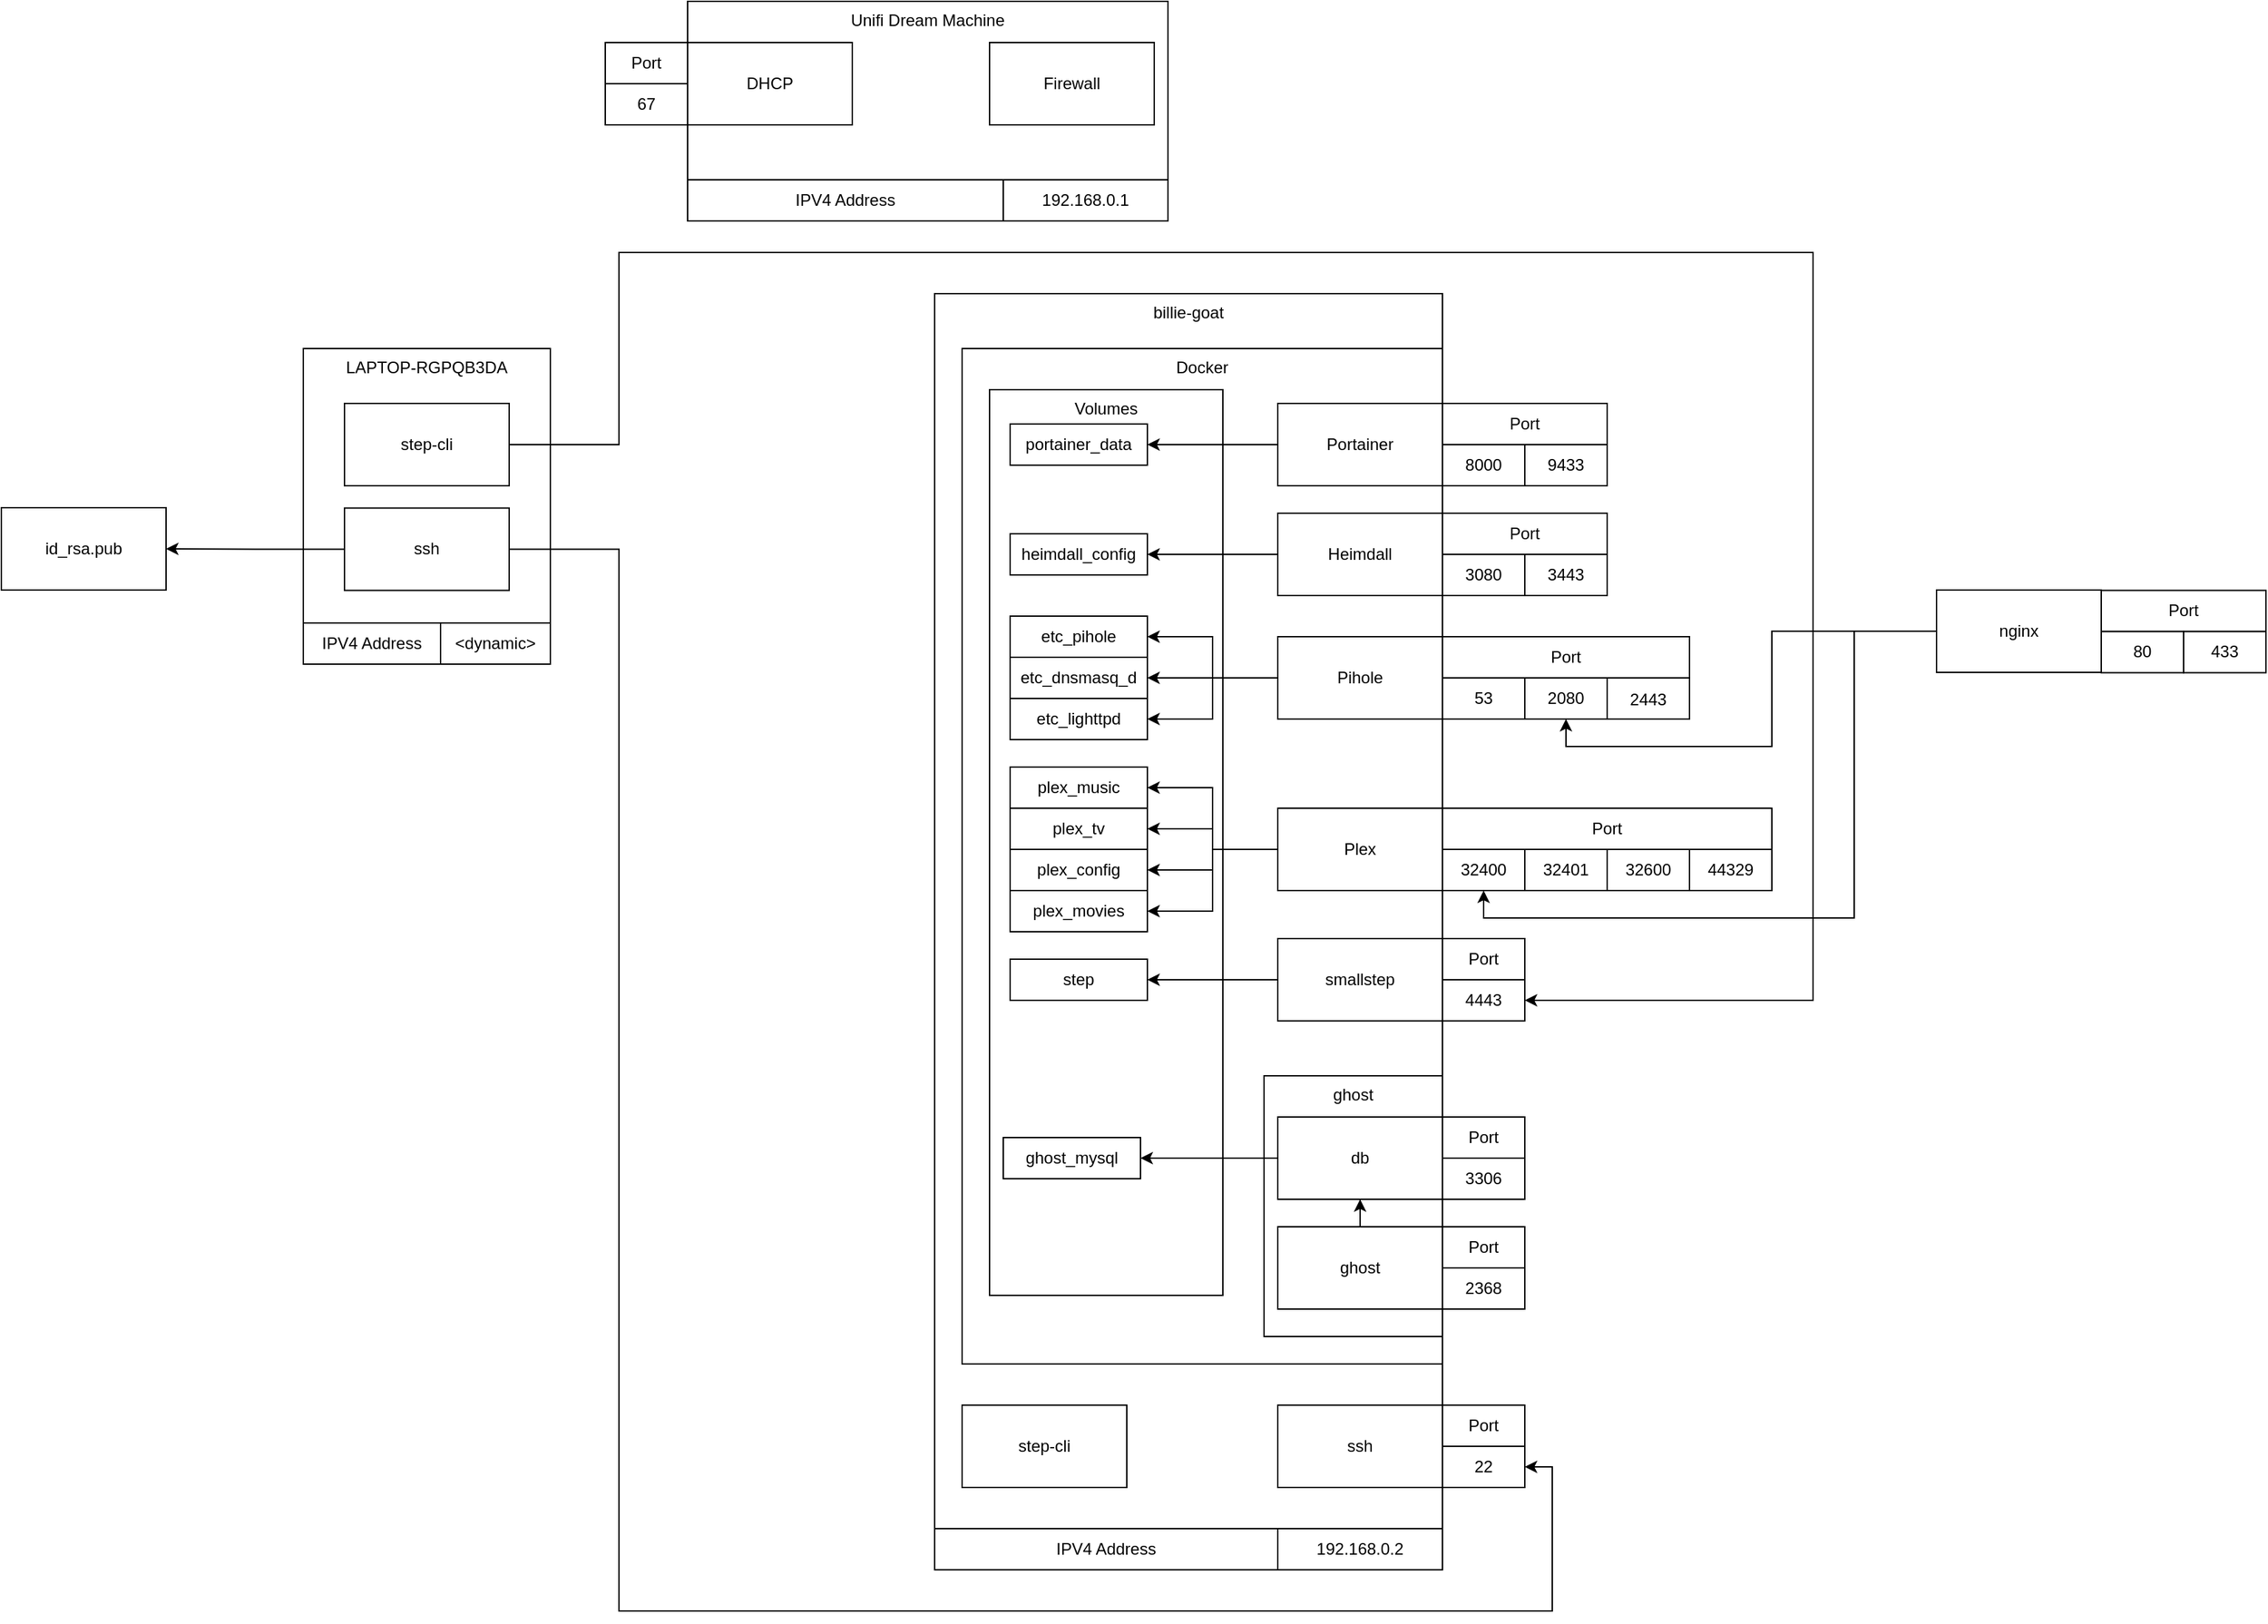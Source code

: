 <mxfile version="20.8.20" type="github" pages="3">
  <diagram name="Docker" id="zrHI4tY29zFRAnnVJqiF">
    <mxGraphModel dx="2688" dy="1013" grid="1" gridSize="10" guides="1" tooltips="1" connect="1" arrows="1" fold="1" page="1" pageScale="1" pageWidth="850" pageHeight="1100" math="0" shadow="0">
      <root>
        <mxCell id="0" />
        <mxCell id="1" parent="0" />
        <mxCell id="Ih6cFIc23gQM0aYxzpYZ-1" value="billie-goat" style="rounded=0;whiteSpace=wrap;html=1;verticalAlign=top;" parent="1" vertex="1">
          <mxGeometry x="350" y="240" width="370" height="900" as="geometry" />
        </mxCell>
        <mxCell id="Ih6cFIc23gQM0aYxzpYZ-3" value="LAPTOP-RGPQB3DA" style="rounded=0;whiteSpace=wrap;html=1;verticalAlign=top;" parent="1" vertex="1">
          <mxGeometry x="-110" y="280" width="180" height="200" as="geometry" />
        </mxCell>
        <mxCell id="Ih6cFIc23gQM0aYxzpYZ-4" value="Unifi Dream Machine" style="rounded=0;whiteSpace=wrap;html=1;verticalAlign=top;" parent="1" vertex="1">
          <mxGeometry x="170" y="27" width="350" height="130" as="geometry" />
        </mxCell>
        <mxCell id="Ih6cFIc23gQM0aYxzpYZ-7" value="DHCP" style="rounded=0;whiteSpace=wrap;html=1;" parent="1" vertex="1">
          <mxGeometry x="170" y="57" width="120" height="60" as="geometry" />
        </mxCell>
        <mxCell id="Ih6cFIc23gQM0aYxzpYZ-8" value="Firewall" style="rounded=0;whiteSpace=wrap;html=1;" parent="1" vertex="1">
          <mxGeometry x="390" y="57" width="120" height="60" as="geometry" />
        </mxCell>
        <mxCell id="Ih6cFIc23gQM0aYxzpYZ-9" value="67" style="rounded=0;whiteSpace=wrap;html=1;" parent="1" vertex="1">
          <mxGeometry x="110" y="87" width="60" height="30" as="geometry" />
        </mxCell>
        <mxCell id="Ih6cFIc23gQM0aYxzpYZ-10" value="Port" style="rounded=0;whiteSpace=wrap;html=1;" parent="1" vertex="1">
          <mxGeometry x="110" y="57" width="60" height="30" as="geometry" />
        </mxCell>
        <mxCell id="Ih6cFIc23gQM0aYxzpYZ-12" value="ssh" style="rounded=0;whiteSpace=wrap;html=1;" parent="1" vertex="1">
          <mxGeometry x="600" y="1050" width="120" height="60" as="geometry" />
        </mxCell>
        <mxCell id="Ih6cFIc23gQM0aYxzpYZ-13" value="22" style="rounded=0;whiteSpace=wrap;html=1;" parent="1" vertex="1">
          <mxGeometry x="720" y="1080" width="60" height="30" as="geometry" />
        </mxCell>
        <mxCell id="Ih6cFIc23gQM0aYxzpYZ-14" value="Port" style="rounded=0;whiteSpace=wrap;html=1;" parent="1" vertex="1">
          <mxGeometry x="720" y="1050" width="60" height="30" as="geometry" />
        </mxCell>
        <mxCell id="Ih6cFIc23gQM0aYxzpYZ-15" value="Docker" style="rounded=0;whiteSpace=wrap;html=1;verticalAlign=top;" parent="1" vertex="1">
          <mxGeometry x="370" y="280" width="350" height="740" as="geometry" />
        </mxCell>
        <mxCell id="Ih6cFIc23gQM0aYxzpYZ-16" value="" style="shape=image;html=1;verticalAlign=top;verticalLabelPosition=bottom;labelBackgroundColor=#ffffff;imageAspect=0;aspect=fixed;image=https://cdn1.iconfinder.com/data/icons/unicons-line-vol-3/24/docker-128.png" parent="1" vertex="1">
          <mxGeometry x="692.5" y="280" width="27.5" height="27.5" as="geometry" />
        </mxCell>
        <mxCell id="Ih6cFIc23gQM0aYxzpYZ-35" value="Volumes" style="rounded=0;whiteSpace=wrap;html=1;verticalAlign=top;" parent="1" vertex="1">
          <mxGeometry x="390" y="310" width="170" height="660" as="geometry" />
        </mxCell>
        <mxCell id="Ih6cFIc23gQM0aYxzpYZ-18" value="Portainer" style="rounded=0;whiteSpace=wrap;html=1;" parent="1" vertex="1">
          <mxGeometry x="600" y="320" width="120" height="60" as="geometry" />
        </mxCell>
        <mxCell id="Ih6cFIc23gQM0aYxzpYZ-20" value="8000" style="rounded=0;whiteSpace=wrap;html=1;" parent="1" vertex="1">
          <mxGeometry x="720" y="350" width="60" height="30" as="geometry" />
        </mxCell>
        <mxCell id="Ih6cFIc23gQM0aYxzpYZ-21" value="Port" style="rounded=0;whiteSpace=wrap;html=1;" parent="1" vertex="1">
          <mxGeometry x="720" y="320" width="120" height="30" as="geometry" />
        </mxCell>
        <mxCell id="Ih6cFIc23gQM0aYxzpYZ-47" style="edgeStyle=orthogonalEdgeStyle;rounded=0;orthogonalLoop=1;jettySize=auto;html=1;entryX=1;entryY=0.5;entryDx=0;entryDy=0;" parent="1" source="Ih6cFIc23gQM0aYxzpYZ-22" target="Ih6cFIc23gQM0aYxzpYZ-40" edge="1">
          <mxGeometry relative="1" as="geometry" />
        </mxCell>
        <mxCell id="Ih6cFIc23gQM0aYxzpYZ-22" value="Heimdall" style="rounded=0;whiteSpace=wrap;html=1;" parent="1" vertex="1">
          <mxGeometry x="600" y="400" width="120" height="60" as="geometry" />
        </mxCell>
        <mxCell id="Ih6cFIc23gQM0aYxzpYZ-23" value="3080" style="rounded=0;whiteSpace=wrap;html=1;" parent="1" vertex="1">
          <mxGeometry x="720" y="430" width="60" height="30" as="geometry" />
        </mxCell>
        <mxCell id="Ih6cFIc23gQM0aYxzpYZ-24" value="Port" style="rounded=0;whiteSpace=wrap;html=1;" parent="1" vertex="1">
          <mxGeometry x="720" y="400" width="120" height="30" as="geometry" />
        </mxCell>
        <mxCell id="Ih6cFIc23gQM0aYxzpYZ-68" style="edgeStyle=orthogonalEdgeStyle;rounded=0;orthogonalLoop=1;jettySize=auto;html=1;exitX=0;exitY=0.5;exitDx=0;exitDy=0;entryX=1;entryY=0.5;entryDx=0;entryDy=0;" parent="1" source="Ih6cFIc23gQM0aYxzpYZ-25" target="Ih6cFIc23gQM0aYxzpYZ-42" edge="1">
          <mxGeometry relative="1" as="geometry" />
        </mxCell>
        <mxCell id="Ih6cFIc23gQM0aYxzpYZ-69" style="edgeStyle=orthogonalEdgeStyle;rounded=0;orthogonalLoop=1;jettySize=auto;html=1;entryX=1;entryY=0.5;entryDx=0;entryDy=0;" parent="1" source="Ih6cFIc23gQM0aYxzpYZ-25" target="Ih6cFIc23gQM0aYxzpYZ-41" edge="1">
          <mxGeometry relative="1" as="geometry" />
        </mxCell>
        <mxCell id="Ih6cFIc23gQM0aYxzpYZ-70" style="edgeStyle=orthogonalEdgeStyle;rounded=0;orthogonalLoop=1;jettySize=auto;html=1;entryX=1;entryY=0.5;entryDx=0;entryDy=0;" parent="1" source="Ih6cFIc23gQM0aYxzpYZ-25" target="Ih6cFIc23gQM0aYxzpYZ-67" edge="1">
          <mxGeometry relative="1" as="geometry" />
        </mxCell>
        <mxCell id="Ih6cFIc23gQM0aYxzpYZ-25" value="Pihole" style="rounded=0;whiteSpace=wrap;html=1;" parent="1" vertex="1">
          <mxGeometry x="600" y="490" width="120" height="60" as="geometry" />
        </mxCell>
        <mxCell id="Ih6cFIc23gQM0aYxzpYZ-26" value="53" style="rounded=0;whiteSpace=wrap;html=1;" parent="1" vertex="1">
          <mxGeometry x="720" y="520" width="60" height="30" as="geometry" />
        </mxCell>
        <mxCell id="Ih6cFIc23gQM0aYxzpYZ-27" value="Port" style="rounded=0;whiteSpace=wrap;html=1;" parent="1" vertex="1">
          <mxGeometry x="720" y="490" width="180" height="30" as="geometry" />
        </mxCell>
        <mxCell id="Ih6cFIc23gQM0aYxzpYZ-28" value="IPV4 Address" style="rounded=0;whiteSpace=wrap;html=1;" parent="1" vertex="1">
          <mxGeometry x="170" y="157" width="230" height="30" as="geometry" />
        </mxCell>
        <mxCell id="Ih6cFIc23gQM0aYxzpYZ-29" value="192.168.0.1" style="rounded=0;whiteSpace=wrap;html=1;" parent="1" vertex="1">
          <mxGeometry x="400" y="157" width="120" height="30" as="geometry" />
        </mxCell>
        <mxCell id="Ih6cFIc23gQM0aYxzpYZ-30" value="IPV4 Address" style="rounded=0;whiteSpace=wrap;html=1;" parent="1" vertex="1">
          <mxGeometry x="350" y="1140" width="250" height="30" as="geometry" />
        </mxCell>
        <mxCell id="Ih6cFIc23gQM0aYxzpYZ-31" value="192.168.0.2" style="rounded=0;whiteSpace=wrap;html=1;" parent="1" vertex="1">
          <mxGeometry x="600" y="1140" width="120" height="30" as="geometry" />
        </mxCell>
        <mxCell id="Ih6cFIc23gQM0aYxzpYZ-77" style="edgeStyle=orthogonalEdgeStyle;rounded=0;orthogonalLoop=1;jettySize=auto;html=1;" parent="1" source="Ih6cFIc23gQM0aYxzpYZ-32" target="Ih6cFIc23gQM0aYxzpYZ-73" edge="1">
          <mxGeometry relative="1" as="geometry" />
        </mxCell>
        <mxCell id="Ih6cFIc23gQM0aYxzpYZ-78" style="edgeStyle=orthogonalEdgeStyle;rounded=0;orthogonalLoop=1;jettySize=auto;html=1;" parent="1" source="Ih6cFIc23gQM0aYxzpYZ-32" target="Ih6cFIc23gQM0aYxzpYZ-74" edge="1">
          <mxGeometry relative="1" as="geometry" />
        </mxCell>
        <mxCell id="Ih6cFIc23gQM0aYxzpYZ-79" style="edgeStyle=orthogonalEdgeStyle;rounded=0;orthogonalLoop=1;jettySize=auto;html=1;" parent="1" source="Ih6cFIc23gQM0aYxzpYZ-32" target="Ih6cFIc23gQM0aYxzpYZ-75" edge="1">
          <mxGeometry relative="1" as="geometry" />
        </mxCell>
        <mxCell id="Ih6cFIc23gQM0aYxzpYZ-80" style="edgeStyle=orthogonalEdgeStyle;rounded=0;orthogonalLoop=1;jettySize=auto;html=1;" parent="1" source="Ih6cFIc23gQM0aYxzpYZ-32" target="Ih6cFIc23gQM0aYxzpYZ-76" edge="1">
          <mxGeometry relative="1" as="geometry" />
        </mxCell>
        <mxCell id="Ih6cFIc23gQM0aYxzpYZ-32" value="Plex" style="rounded=0;whiteSpace=wrap;html=1;" parent="1" vertex="1">
          <mxGeometry x="600" y="615" width="120" height="60" as="geometry" />
        </mxCell>
        <mxCell id="Ih6cFIc23gQM0aYxzpYZ-33" value="32400" style="rounded=0;whiteSpace=wrap;html=1;" parent="1" vertex="1">
          <mxGeometry x="720" y="645" width="60" height="30" as="geometry" />
        </mxCell>
        <mxCell id="Ih6cFIc23gQM0aYxzpYZ-34" value="Port" style="rounded=0;whiteSpace=wrap;html=1;" parent="1" vertex="1">
          <mxGeometry x="720" y="615" width="240" height="30" as="geometry" />
        </mxCell>
        <mxCell id="Ih6cFIc23gQM0aYxzpYZ-36" value="portainer_data" style="rounded=0;whiteSpace=wrap;html=1;" parent="1" vertex="1">
          <mxGeometry x="405" y="335" width="100" height="30" as="geometry" />
        </mxCell>
        <mxCell id="Ih6cFIc23gQM0aYxzpYZ-38" style="edgeStyle=orthogonalEdgeStyle;rounded=0;orthogonalLoop=1;jettySize=auto;html=1;exitX=0;exitY=0.5;exitDx=0;exitDy=0;" parent="1" source="Ih6cFIc23gQM0aYxzpYZ-18" target="Ih6cFIc23gQM0aYxzpYZ-36" edge="1">
          <mxGeometry relative="1" as="geometry" />
        </mxCell>
        <mxCell id="Ih6cFIc23gQM0aYxzpYZ-39" value="step" style="rounded=0;whiteSpace=wrap;html=1;" parent="1" vertex="1">
          <mxGeometry x="405" y="725" width="100" height="30" as="geometry" />
        </mxCell>
        <mxCell id="Ih6cFIc23gQM0aYxzpYZ-40" value="heimdall_config" style="rounded=0;whiteSpace=wrap;html=1;" parent="1" vertex="1">
          <mxGeometry x="405" y="415" width="100" height="30" as="geometry" />
        </mxCell>
        <mxCell id="Ih6cFIc23gQM0aYxzpYZ-41" value="etc_pihole" style="rounded=0;whiteSpace=wrap;html=1;" parent="1" vertex="1">
          <mxGeometry x="405" y="475" width="100" height="30" as="geometry" />
        </mxCell>
        <mxCell id="Ih6cFIc23gQM0aYxzpYZ-42" value="etc_dnsmasq_d" style="rounded=0;whiteSpace=wrap;html=1;" parent="1" vertex="1">
          <mxGeometry x="405" y="505" width="100" height="30" as="geometry" />
        </mxCell>
        <mxCell id="Ih6cFIc23gQM0aYxzpYZ-46" value="3443" style="rounded=0;whiteSpace=wrap;html=1;" parent="1" vertex="1">
          <mxGeometry x="780" y="430" width="60" height="30" as="geometry" />
        </mxCell>
        <mxCell id="Ih6cFIc23gQM0aYxzpYZ-51" value="9433" style="rounded=0;whiteSpace=wrap;html=1;" parent="1" vertex="1">
          <mxGeometry x="780" y="350" width="60" height="30" as="geometry" />
        </mxCell>
        <mxCell id="Ih6cFIc23gQM0aYxzpYZ-53" value="2080" style="rounded=0;whiteSpace=wrap;html=1;" parent="1" vertex="1">
          <mxGeometry x="780" y="520" width="60" height="30" as="geometry" />
        </mxCell>
        <mxCell id="Ih6cFIc23gQM0aYxzpYZ-54" value="ghost" style="rounded=0;whiteSpace=wrap;html=1;verticalAlign=top;" parent="1" vertex="1">
          <mxGeometry x="590" y="810" width="130" height="190" as="geometry" />
        </mxCell>
        <mxCell id="Ih6cFIc23gQM0aYxzpYZ-44" value="3306" style="rounded=0;whiteSpace=wrap;html=1;" parent="1" vertex="1">
          <mxGeometry x="720" y="870" width="60" height="30" as="geometry" />
        </mxCell>
        <mxCell id="Ih6cFIc23gQM0aYxzpYZ-82" style="edgeStyle=orthogonalEdgeStyle;rounded=0;orthogonalLoop=1;jettySize=auto;html=1;entryX=1;entryY=0.5;entryDx=0;entryDy=0;" parent="1" source="Ih6cFIc23gQM0aYxzpYZ-43" target="Ih6cFIc23gQM0aYxzpYZ-81" edge="1">
          <mxGeometry relative="1" as="geometry" />
        </mxCell>
        <mxCell id="Ih6cFIc23gQM0aYxzpYZ-43" value="db" style="rounded=0;whiteSpace=wrap;html=1;" parent="1" vertex="1">
          <mxGeometry x="600" y="840" width="120" height="60" as="geometry" />
        </mxCell>
        <mxCell id="Ih6cFIc23gQM0aYxzpYZ-45" value="Port" style="rounded=0;whiteSpace=wrap;html=1;" parent="1" vertex="1">
          <mxGeometry x="720" y="840" width="60" height="30" as="geometry" />
        </mxCell>
        <mxCell id="Ih6cFIc23gQM0aYxzpYZ-83" value="" style="edgeStyle=orthogonalEdgeStyle;rounded=0;orthogonalLoop=1;jettySize=auto;html=1;" parent="1" source="Ih6cFIc23gQM0aYxzpYZ-55" target="Ih6cFIc23gQM0aYxzpYZ-43" edge="1">
          <mxGeometry relative="1" as="geometry" />
        </mxCell>
        <mxCell id="Ih6cFIc23gQM0aYxzpYZ-55" value="ghost" style="rounded=0;whiteSpace=wrap;html=1;" parent="1" vertex="1">
          <mxGeometry x="600" y="920" width="120" height="60" as="geometry" />
        </mxCell>
        <mxCell id="Ih6cFIc23gQM0aYxzpYZ-56" value="Port" style="rounded=0;whiteSpace=wrap;html=1;" parent="1" vertex="1">
          <mxGeometry x="720" y="920" width="60" height="30" as="geometry" />
        </mxCell>
        <mxCell id="Ih6cFIc23gQM0aYxzpYZ-57" value="2368" style="rounded=0;whiteSpace=wrap;html=1;" parent="1" vertex="1">
          <mxGeometry x="720" y="950" width="60" height="30" as="geometry" />
        </mxCell>
        <mxCell id="Ih6cFIc23gQM0aYxzpYZ-71" style="edgeStyle=orthogonalEdgeStyle;rounded=0;orthogonalLoop=1;jettySize=auto;html=1;exitX=0;exitY=0.5;exitDx=0;exitDy=0;" parent="1" source="Ih6cFIc23gQM0aYxzpYZ-59" target="Ih6cFIc23gQM0aYxzpYZ-39" edge="1">
          <mxGeometry relative="1" as="geometry" />
        </mxCell>
        <mxCell id="Ih6cFIc23gQM0aYxzpYZ-59" value="smallstep" style="rounded=0;whiteSpace=wrap;html=1;" parent="1" vertex="1">
          <mxGeometry x="600" y="710" width="120" height="60" as="geometry" />
        </mxCell>
        <mxCell id="Ih6cFIc23gQM0aYxzpYZ-60" value="Port" style="rounded=0;whiteSpace=wrap;html=1;" parent="1" vertex="1">
          <mxGeometry x="720" y="710" width="60" height="30" as="geometry" />
        </mxCell>
        <mxCell id="Ih6cFIc23gQM0aYxzpYZ-61" value="4443" style="rounded=0;whiteSpace=wrap;html=1;" parent="1" vertex="1">
          <mxGeometry x="720" y="740" width="60" height="30" as="geometry" />
        </mxCell>
        <mxCell id="Ih6cFIc23gQM0aYxzpYZ-63" value="32401" style="rounded=0;whiteSpace=wrap;html=1;" parent="1" vertex="1">
          <mxGeometry x="780" y="645" width="60" height="30" as="geometry" />
        </mxCell>
        <mxCell id="Ih6cFIc23gQM0aYxzpYZ-64" value="32600" style="rounded=0;whiteSpace=wrap;html=1;" parent="1" vertex="1">
          <mxGeometry x="840" y="645" width="60" height="30" as="geometry" />
        </mxCell>
        <mxCell id="Ih6cFIc23gQM0aYxzpYZ-65" value="44329" style="rounded=0;whiteSpace=wrap;html=1;" parent="1" vertex="1">
          <mxGeometry x="900" y="645" width="60" height="30" as="geometry" />
        </mxCell>
        <mxCell id="Ih6cFIc23gQM0aYxzpYZ-66" value="2443&lt;span style=&quot;color: rgb(51, 51, 51); font-family: Inter; font-size: 13px; text-align: start; background-color: rgb(255, 255, 255);&quot;&gt;&lt;/span&gt;" style="rounded=0;whiteSpace=wrap;html=1;" parent="1" vertex="1">
          <mxGeometry x="840" y="520" width="60" height="30" as="geometry" />
        </mxCell>
        <mxCell id="Ih6cFIc23gQM0aYxzpYZ-67" value="etc_lighttpd" style="rounded=0;whiteSpace=wrap;html=1;" parent="1" vertex="1">
          <mxGeometry x="405" y="535" width="100" height="30" as="geometry" />
        </mxCell>
        <mxCell id="Ih6cFIc23gQM0aYxzpYZ-73" value="plex_music" style="rounded=0;whiteSpace=wrap;html=1;" parent="1" vertex="1">
          <mxGeometry x="405" y="585" width="100" height="30" as="geometry" />
        </mxCell>
        <mxCell id="Ih6cFIc23gQM0aYxzpYZ-74" value="plex_tv" style="rounded=0;whiteSpace=wrap;html=1;" parent="1" vertex="1">
          <mxGeometry x="405" y="615" width="100" height="30" as="geometry" />
        </mxCell>
        <mxCell id="Ih6cFIc23gQM0aYxzpYZ-75" value="plex_config" style="rounded=0;whiteSpace=wrap;html=1;" parent="1" vertex="1">
          <mxGeometry x="405" y="645" width="100" height="30" as="geometry" />
        </mxCell>
        <mxCell id="Ih6cFIc23gQM0aYxzpYZ-76" value="plex_movies" style="rounded=0;whiteSpace=wrap;html=1;" parent="1" vertex="1">
          <mxGeometry x="405" y="675" width="100" height="30" as="geometry" />
        </mxCell>
        <mxCell id="Ih6cFIc23gQM0aYxzpYZ-81" value="ghost_mysql" style="rounded=0;whiteSpace=wrap;html=1;" parent="1" vertex="1">
          <mxGeometry x="400" y="855" width="100" height="30" as="geometry" />
        </mxCell>
        <mxCell id="Ih6cFIc23gQM0aYxzpYZ-84" value="step-cli" style="rounded=0;whiteSpace=wrap;html=1;" parent="1" vertex="1">
          <mxGeometry x="370" y="1050" width="120" height="60" as="geometry" />
        </mxCell>
        <mxCell id="Q6FN5MaPpeWdjj-0kdv2-4" style="edgeStyle=orthogonalEdgeStyle;rounded=0;orthogonalLoop=1;jettySize=auto;html=1;entryX=1;entryY=0.5;entryDx=0;entryDy=0;" edge="1" parent="1" source="Ih6cFIc23gQM0aYxzpYZ-85" target="Ih6cFIc23gQM0aYxzpYZ-61">
          <mxGeometry relative="1" as="geometry">
            <Array as="points">
              <mxPoint x="120" y="350" />
              <mxPoint x="120" y="210" />
              <mxPoint x="990" y="210" />
              <mxPoint x="990" y="755" />
            </Array>
          </mxGeometry>
        </mxCell>
        <mxCell id="Ih6cFIc23gQM0aYxzpYZ-85" value="step-cli" style="rounded=0;whiteSpace=wrap;html=1;" parent="1" vertex="1">
          <mxGeometry x="-80" y="320" width="120" height="60" as="geometry" />
        </mxCell>
        <mxCell id="Q6FN5MaPpeWdjj-0kdv2-2" style="edgeStyle=orthogonalEdgeStyle;rounded=0;orthogonalLoop=1;jettySize=auto;html=1;entryX=1;entryY=0.5;entryDx=0;entryDy=0;" edge="1" parent="1" source="Ih6cFIc23gQM0aYxzpYZ-86" target="Fb_8nUKbaXZVIsvgUi4C-1">
          <mxGeometry relative="1" as="geometry" />
        </mxCell>
        <mxCell id="Q6FN5MaPpeWdjj-0kdv2-3" style="edgeStyle=orthogonalEdgeStyle;rounded=0;orthogonalLoop=1;jettySize=auto;html=1;entryX=1;entryY=0.5;entryDx=0;entryDy=0;" edge="1" parent="1" source="Ih6cFIc23gQM0aYxzpYZ-86" target="Ih6cFIc23gQM0aYxzpYZ-13">
          <mxGeometry relative="1" as="geometry">
            <Array as="points">
              <mxPoint x="120" y="426" />
              <mxPoint x="120" y="1200" />
              <mxPoint x="800" y="1200" />
              <mxPoint x="800" y="1095" />
            </Array>
          </mxGeometry>
        </mxCell>
        <mxCell id="Ih6cFIc23gQM0aYxzpYZ-86" value="ssh" style="rounded=0;whiteSpace=wrap;html=1;" parent="1" vertex="1">
          <mxGeometry x="-80" y="396.25" width="120" height="60" as="geometry" />
        </mxCell>
        <mxCell id="Ih6cFIc23gQM0aYxzpYZ-87" value="IPV4 Address" style="rounded=0;whiteSpace=wrap;html=1;" parent="1" vertex="1">
          <mxGeometry x="-110" y="480" width="100" height="30" as="geometry" />
        </mxCell>
        <mxCell id="Ih6cFIc23gQM0aYxzpYZ-88" value="&amp;lt;dynamic&amp;gt;" style="rounded=0;whiteSpace=wrap;html=1;" parent="1" vertex="1">
          <mxGeometry x="-10" y="480" width="80" height="30" as="geometry" />
        </mxCell>
        <mxCell id="Fb_8nUKbaXZVIsvgUi4C-1" value="id_rsa.pub" style="rounded=0;whiteSpace=wrap;html=1;" parent="1" vertex="1">
          <mxGeometry x="-330" y="396" width="120" height="60" as="geometry" />
        </mxCell>
        <mxCell id="Q6FN5MaPpeWdjj-0kdv2-10" style="edgeStyle=orthogonalEdgeStyle;rounded=0;orthogonalLoop=1;jettySize=auto;html=1;entryX=0.5;entryY=1;entryDx=0;entryDy=0;" edge="1" parent="1" source="Q6FN5MaPpeWdjj-0kdv2-1" target="Ih6cFIc23gQM0aYxzpYZ-53">
          <mxGeometry relative="1" as="geometry" />
        </mxCell>
        <mxCell id="Q6FN5MaPpeWdjj-0kdv2-11" style="edgeStyle=orthogonalEdgeStyle;rounded=0;orthogonalLoop=1;jettySize=auto;html=1;entryX=0.5;entryY=1;entryDx=0;entryDy=0;" edge="1" parent="1" source="Q6FN5MaPpeWdjj-0kdv2-1" target="Ih6cFIc23gQM0aYxzpYZ-33">
          <mxGeometry relative="1" as="geometry">
            <mxPoint x="840" y="690" as="targetPoint" />
            <Array as="points">
              <mxPoint x="1020" y="486" />
              <mxPoint x="1020" y="695" />
              <mxPoint x="750" y="695" />
            </Array>
          </mxGeometry>
        </mxCell>
        <mxCell id="Q6FN5MaPpeWdjj-0kdv2-1" value="nginx" style="rounded=0;whiteSpace=wrap;html=1;" vertex="1" parent="1">
          <mxGeometry x="1080" y="456" width="120" height="60" as="geometry" />
        </mxCell>
        <mxCell id="Q6FN5MaPpeWdjj-0kdv2-6" value="Port" style="rounded=0;whiteSpace=wrap;html=1;" vertex="1" parent="1">
          <mxGeometry x="1200" y="456.25" width="120" height="30" as="geometry" />
        </mxCell>
        <mxCell id="Q6FN5MaPpeWdjj-0kdv2-7" value="80" style="rounded=0;whiteSpace=wrap;html=1;" vertex="1" parent="1">
          <mxGeometry x="1200" y="486.25" width="60" height="30" as="geometry" />
        </mxCell>
        <mxCell id="Q6FN5MaPpeWdjj-0kdv2-8" value="433" style="rounded=0;whiteSpace=wrap;html=1;" vertex="1" parent="1">
          <mxGeometry x="1260" y="486.25" width="60" height="30" as="geometry" />
        </mxCell>
      </root>
    </mxGraphModel>
  </diagram>
  <diagram id="jQS67dt9k6_XntKHch0n" name="Docker with NGINX">
    <mxGraphModel dx="3253" dy="1325" grid="1" gridSize="10" guides="1" tooltips="1" connect="1" arrows="1" fold="1" page="1" pageScale="1" pageWidth="850" pageHeight="1100" math="0" shadow="0">
      <root>
        <mxCell id="0" />
        <mxCell id="1" parent="0" />
        <mxCell id="_15MaiO5bEoczQWwSuel-1" value="billie-goat" style="rounded=0;whiteSpace=wrap;html=1;verticalAlign=top;" vertex="1" parent="1">
          <mxGeometry x="350" y="240" width="370" height="900" as="geometry" />
        </mxCell>
        <mxCell id="_15MaiO5bEoczQWwSuel-2" value="LAPTOP-RGPQB3DA" style="rounded=0;whiteSpace=wrap;html=1;verticalAlign=top;" vertex="1" parent="1">
          <mxGeometry x="-110" y="280" width="180" height="200" as="geometry" />
        </mxCell>
        <mxCell id="_15MaiO5bEoczQWwSuel-3" value="Unifi Dream Machine" style="rounded=0;whiteSpace=wrap;html=1;verticalAlign=top;" vertex="1" parent="1">
          <mxGeometry x="170" y="27" width="350" height="130" as="geometry" />
        </mxCell>
        <mxCell id="_15MaiO5bEoczQWwSuel-4" value="DHCP" style="rounded=0;whiteSpace=wrap;html=1;" vertex="1" parent="1">
          <mxGeometry x="170" y="57" width="120" height="60" as="geometry" />
        </mxCell>
        <mxCell id="_15MaiO5bEoczQWwSuel-5" value="Firewall" style="rounded=0;whiteSpace=wrap;html=1;" vertex="1" parent="1">
          <mxGeometry x="390" y="57" width="120" height="60" as="geometry" />
        </mxCell>
        <mxCell id="_15MaiO5bEoczQWwSuel-6" value="67" style="rounded=0;whiteSpace=wrap;html=1;" vertex="1" parent="1">
          <mxGeometry x="110" y="87" width="60" height="30" as="geometry" />
        </mxCell>
        <mxCell id="_15MaiO5bEoczQWwSuel-7" value="Port" style="rounded=0;whiteSpace=wrap;html=1;" vertex="1" parent="1">
          <mxGeometry x="110" y="57" width="60" height="30" as="geometry" />
        </mxCell>
        <mxCell id="_15MaiO5bEoczQWwSuel-8" value="ssh" style="rounded=0;whiteSpace=wrap;html=1;" vertex="1" parent="1">
          <mxGeometry x="600" y="1050" width="120" height="60" as="geometry" />
        </mxCell>
        <mxCell id="_15MaiO5bEoczQWwSuel-9" value="22" style="rounded=0;whiteSpace=wrap;html=1;" vertex="1" parent="1">
          <mxGeometry x="720" y="1080" width="60" height="30" as="geometry" />
        </mxCell>
        <mxCell id="_15MaiO5bEoczQWwSuel-10" value="Port" style="rounded=0;whiteSpace=wrap;html=1;" vertex="1" parent="1">
          <mxGeometry x="720" y="1050" width="60" height="30" as="geometry" />
        </mxCell>
        <mxCell id="_15MaiO5bEoczQWwSuel-11" value="Docker" style="rounded=0;whiteSpace=wrap;html=1;verticalAlign=top;" vertex="1" parent="1">
          <mxGeometry x="370" y="280" width="350" height="740" as="geometry" />
        </mxCell>
        <mxCell id="_15MaiO5bEoczQWwSuel-12" value="" style="shape=image;html=1;verticalAlign=top;verticalLabelPosition=bottom;labelBackgroundColor=#ffffff;imageAspect=0;aspect=fixed;image=https://cdn1.iconfinder.com/data/icons/unicons-line-vol-3/24/docker-128.png" vertex="1" parent="1">
          <mxGeometry x="692.5" y="280" width="27.5" height="27.5" as="geometry" />
        </mxCell>
        <mxCell id="_15MaiO5bEoczQWwSuel-13" value="Volumes" style="rounded=0;whiteSpace=wrap;html=1;verticalAlign=top;" vertex="1" parent="1">
          <mxGeometry x="390" y="310" width="170" height="660" as="geometry" />
        </mxCell>
        <mxCell id="_15MaiO5bEoczQWwSuel-14" value="Portainer" style="rounded=0;whiteSpace=wrap;html=1;" vertex="1" parent="1">
          <mxGeometry x="600" y="320" width="120" height="60" as="geometry" />
        </mxCell>
        <mxCell id="_15MaiO5bEoczQWwSuel-15" value="8000" style="rounded=0;whiteSpace=wrap;html=1;" vertex="1" parent="1">
          <mxGeometry x="720" y="350" width="60" height="30" as="geometry" />
        </mxCell>
        <mxCell id="_15MaiO5bEoczQWwSuel-16" value="Port" style="rounded=0;whiteSpace=wrap;html=1;" vertex="1" parent="1">
          <mxGeometry x="720" y="320" width="120" height="30" as="geometry" />
        </mxCell>
        <mxCell id="_15MaiO5bEoczQWwSuel-21" style="edgeStyle=orthogonalEdgeStyle;rounded=0;orthogonalLoop=1;jettySize=auto;html=1;exitX=0;exitY=0.5;exitDx=0;exitDy=0;entryX=1;entryY=0.5;entryDx=0;entryDy=0;" edge="1" parent="1" source="_15MaiO5bEoczQWwSuel-24" target="_15MaiO5bEoczQWwSuel-43">
          <mxGeometry relative="1" as="geometry" />
        </mxCell>
        <mxCell id="_15MaiO5bEoczQWwSuel-22" style="edgeStyle=orthogonalEdgeStyle;rounded=0;orthogonalLoop=1;jettySize=auto;html=1;entryX=1;entryY=0.5;entryDx=0;entryDy=0;" edge="1" parent="1" source="_15MaiO5bEoczQWwSuel-24" target="_15MaiO5bEoczQWwSuel-42">
          <mxGeometry relative="1" as="geometry" />
        </mxCell>
        <mxCell id="_15MaiO5bEoczQWwSuel-23" style="edgeStyle=orthogonalEdgeStyle;rounded=0;orthogonalLoop=1;jettySize=auto;html=1;entryX=1;entryY=0.5;entryDx=0;entryDy=0;" edge="1" parent="1" source="_15MaiO5bEoczQWwSuel-24" target="_15MaiO5bEoczQWwSuel-64">
          <mxGeometry relative="1" as="geometry" />
        </mxCell>
        <mxCell id="_15MaiO5bEoczQWwSuel-24" value="Pihole" style="rounded=0;whiteSpace=wrap;html=1;" vertex="1" parent="1">
          <mxGeometry x="600" y="490" width="120" height="60" as="geometry" />
        </mxCell>
        <mxCell id="_15MaiO5bEoczQWwSuel-25" value="53" style="rounded=0;whiteSpace=wrap;html=1;" vertex="1" parent="1">
          <mxGeometry x="720" y="520" width="60" height="30" as="geometry" />
        </mxCell>
        <mxCell id="_15MaiO5bEoczQWwSuel-26" value="Port" style="rounded=0;whiteSpace=wrap;html=1;" vertex="1" parent="1">
          <mxGeometry x="720" y="490" width="180" height="30" as="geometry" />
        </mxCell>
        <mxCell id="_15MaiO5bEoczQWwSuel-27" value="IPV4 Address" style="rounded=0;whiteSpace=wrap;html=1;" vertex="1" parent="1">
          <mxGeometry x="170" y="157" width="230" height="30" as="geometry" />
        </mxCell>
        <mxCell id="_15MaiO5bEoczQWwSuel-28" value="192.168.0.1" style="rounded=0;whiteSpace=wrap;html=1;" vertex="1" parent="1">
          <mxGeometry x="400" y="157" width="120" height="30" as="geometry" />
        </mxCell>
        <mxCell id="_15MaiO5bEoczQWwSuel-29" value="IPV4 Address" style="rounded=0;whiteSpace=wrap;html=1;" vertex="1" parent="1">
          <mxGeometry x="350" y="1140" width="250" height="30" as="geometry" />
        </mxCell>
        <mxCell id="_15MaiO5bEoczQWwSuel-30" value="192.168.0.2" style="rounded=0;whiteSpace=wrap;html=1;" vertex="1" parent="1">
          <mxGeometry x="600" y="1140" width="120" height="30" as="geometry" />
        </mxCell>
        <mxCell id="_15MaiO5bEoczQWwSuel-31" style="edgeStyle=orthogonalEdgeStyle;rounded=0;orthogonalLoop=1;jettySize=auto;html=1;" edge="1" parent="1" source="_15MaiO5bEoczQWwSuel-35" target="_15MaiO5bEoczQWwSuel-65">
          <mxGeometry relative="1" as="geometry" />
        </mxCell>
        <mxCell id="_15MaiO5bEoczQWwSuel-32" style="edgeStyle=orthogonalEdgeStyle;rounded=0;orthogonalLoop=1;jettySize=auto;html=1;" edge="1" parent="1" source="_15MaiO5bEoczQWwSuel-35" target="_15MaiO5bEoczQWwSuel-66">
          <mxGeometry relative="1" as="geometry" />
        </mxCell>
        <mxCell id="_15MaiO5bEoczQWwSuel-33" style="edgeStyle=orthogonalEdgeStyle;rounded=0;orthogonalLoop=1;jettySize=auto;html=1;" edge="1" parent="1" source="_15MaiO5bEoczQWwSuel-35" target="_15MaiO5bEoczQWwSuel-67">
          <mxGeometry relative="1" as="geometry" />
        </mxCell>
        <mxCell id="_15MaiO5bEoczQWwSuel-34" style="edgeStyle=orthogonalEdgeStyle;rounded=0;orthogonalLoop=1;jettySize=auto;html=1;" edge="1" parent="1" source="_15MaiO5bEoczQWwSuel-35" target="_15MaiO5bEoczQWwSuel-68">
          <mxGeometry relative="1" as="geometry" />
        </mxCell>
        <mxCell id="_15MaiO5bEoczQWwSuel-35" value="Plex" style="rounded=0;whiteSpace=wrap;html=1;" vertex="1" parent="1">
          <mxGeometry x="600" y="615" width="120" height="60" as="geometry" />
        </mxCell>
        <mxCell id="_15MaiO5bEoczQWwSuel-36" value="32400" style="rounded=0;whiteSpace=wrap;html=1;" vertex="1" parent="1">
          <mxGeometry x="720" y="645" width="60" height="30" as="geometry" />
        </mxCell>
        <mxCell id="_15MaiO5bEoczQWwSuel-37" value="Port" style="rounded=0;whiteSpace=wrap;html=1;" vertex="1" parent="1">
          <mxGeometry x="720" y="615" width="240" height="30" as="geometry" />
        </mxCell>
        <mxCell id="_15MaiO5bEoczQWwSuel-38" value="portainer_data" style="rounded=0;whiteSpace=wrap;html=1;" vertex="1" parent="1">
          <mxGeometry x="405" y="335" width="100" height="30" as="geometry" />
        </mxCell>
        <mxCell id="_15MaiO5bEoczQWwSuel-39" style="edgeStyle=orthogonalEdgeStyle;rounded=0;orthogonalLoop=1;jettySize=auto;html=1;exitX=0;exitY=0.5;exitDx=0;exitDy=0;" edge="1" parent="1" source="_15MaiO5bEoczQWwSuel-14" target="_15MaiO5bEoczQWwSuel-38">
          <mxGeometry relative="1" as="geometry" />
        </mxCell>
        <mxCell id="_15MaiO5bEoczQWwSuel-40" value="step" style="rounded=0;whiteSpace=wrap;html=1;" vertex="1" parent="1">
          <mxGeometry x="405" y="725" width="100" height="30" as="geometry" />
        </mxCell>
        <mxCell id="_15MaiO5bEoczQWwSuel-42" value="etc_pihole" style="rounded=0;whiteSpace=wrap;html=1;" vertex="1" parent="1">
          <mxGeometry x="405" y="475" width="100" height="30" as="geometry" />
        </mxCell>
        <mxCell id="_15MaiO5bEoczQWwSuel-43" value="etc_dnsmasq_d" style="rounded=0;whiteSpace=wrap;html=1;" vertex="1" parent="1">
          <mxGeometry x="405" y="505" width="100" height="30" as="geometry" />
        </mxCell>
        <mxCell id="_15MaiO5bEoczQWwSuel-45" value="9433" style="rounded=0;whiteSpace=wrap;html=1;" vertex="1" parent="1">
          <mxGeometry x="780" y="350" width="60" height="30" as="geometry" />
        </mxCell>
        <mxCell id="_15MaiO5bEoczQWwSuel-46" value="2080" style="rounded=0;whiteSpace=wrap;html=1;" vertex="1" parent="1">
          <mxGeometry x="780" y="520" width="60" height="30" as="geometry" />
        </mxCell>
        <mxCell id="_15MaiO5bEoczQWwSuel-56" style="edgeStyle=orthogonalEdgeStyle;rounded=0;orthogonalLoop=1;jettySize=auto;html=1;exitX=0;exitY=0.5;exitDx=0;exitDy=0;" edge="1" parent="1" source="_15MaiO5bEoczQWwSuel-57" target="_15MaiO5bEoczQWwSuel-40">
          <mxGeometry relative="1" as="geometry" />
        </mxCell>
        <mxCell id="_15MaiO5bEoczQWwSuel-57" value="smallstep" style="rounded=0;whiteSpace=wrap;html=1;" vertex="1" parent="1">
          <mxGeometry x="600" y="710" width="120" height="60" as="geometry" />
        </mxCell>
        <mxCell id="_15MaiO5bEoczQWwSuel-58" value="Port" style="rounded=0;whiteSpace=wrap;html=1;" vertex="1" parent="1">
          <mxGeometry x="720" y="710" width="60" height="30" as="geometry" />
        </mxCell>
        <mxCell id="_15MaiO5bEoczQWwSuel-59" value="4443" style="rounded=0;whiteSpace=wrap;html=1;" vertex="1" parent="1">
          <mxGeometry x="720" y="740" width="60" height="30" as="geometry" />
        </mxCell>
        <mxCell id="_15MaiO5bEoczQWwSuel-60" value="32401" style="rounded=0;whiteSpace=wrap;html=1;" vertex="1" parent="1">
          <mxGeometry x="780" y="645" width="60" height="30" as="geometry" />
        </mxCell>
        <mxCell id="_15MaiO5bEoczQWwSuel-61" value="32600" style="rounded=0;whiteSpace=wrap;html=1;" vertex="1" parent="1">
          <mxGeometry x="840" y="645" width="60" height="30" as="geometry" />
        </mxCell>
        <mxCell id="_15MaiO5bEoczQWwSuel-62" value="44329" style="rounded=0;whiteSpace=wrap;html=1;" vertex="1" parent="1">
          <mxGeometry x="900" y="645" width="60" height="30" as="geometry" />
        </mxCell>
        <mxCell id="_15MaiO5bEoczQWwSuel-63" value="2443&lt;span style=&quot;color: rgb(51, 51, 51); font-family: Inter; font-size: 13px; text-align: start; background-color: rgb(255, 255, 255);&quot;&gt;&lt;/span&gt;" style="rounded=0;whiteSpace=wrap;html=1;" vertex="1" parent="1">
          <mxGeometry x="840" y="520" width="60" height="30" as="geometry" />
        </mxCell>
        <mxCell id="_15MaiO5bEoczQWwSuel-64" value="etc_lighttpd" style="rounded=0;whiteSpace=wrap;html=1;" vertex="1" parent="1">
          <mxGeometry x="405" y="535" width="100" height="30" as="geometry" />
        </mxCell>
        <mxCell id="_15MaiO5bEoczQWwSuel-65" value="plex_music" style="rounded=0;whiteSpace=wrap;html=1;" vertex="1" parent="1">
          <mxGeometry x="405" y="585" width="100" height="30" as="geometry" />
        </mxCell>
        <mxCell id="_15MaiO5bEoczQWwSuel-66" value="plex_tv" style="rounded=0;whiteSpace=wrap;html=1;" vertex="1" parent="1">
          <mxGeometry x="405" y="615" width="100" height="30" as="geometry" />
        </mxCell>
        <mxCell id="_15MaiO5bEoczQWwSuel-67" value="plex_config" style="rounded=0;whiteSpace=wrap;html=1;" vertex="1" parent="1">
          <mxGeometry x="405" y="645" width="100" height="30" as="geometry" />
        </mxCell>
        <mxCell id="_15MaiO5bEoczQWwSuel-68" value="plex_movies" style="rounded=0;whiteSpace=wrap;html=1;" vertex="1" parent="1">
          <mxGeometry x="405" y="675" width="100" height="30" as="geometry" />
        </mxCell>
        <mxCell id="_15MaiO5bEoczQWwSuel-70" value="step-cli" style="rounded=0;whiteSpace=wrap;html=1;" vertex="1" parent="1">
          <mxGeometry x="370" y="1050" width="120" height="60" as="geometry" />
        </mxCell>
        <mxCell id="_15MaiO5bEoczQWwSuel-71" style="edgeStyle=orthogonalEdgeStyle;rounded=0;orthogonalLoop=1;jettySize=auto;html=1;entryX=1;entryY=0.5;entryDx=0;entryDy=0;" edge="1" parent="1" source="_15MaiO5bEoczQWwSuel-72" target="_15MaiO5bEoczQWwSuel-59">
          <mxGeometry relative="1" as="geometry">
            <Array as="points">
              <mxPoint x="120" y="350" />
              <mxPoint x="120" y="210" />
              <mxPoint x="990" y="210" />
              <mxPoint x="990" y="755" />
            </Array>
          </mxGeometry>
        </mxCell>
        <mxCell id="_15MaiO5bEoczQWwSuel-72" value="step-cli" style="rounded=0;whiteSpace=wrap;html=1;" vertex="1" parent="1">
          <mxGeometry x="-80" y="320" width="120" height="60" as="geometry" />
        </mxCell>
        <mxCell id="_15MaiO5bEoczQWwSuel-73" style="edgeStyle=orthogonalEdgeStyle;rounded=0;orthogonalLoop=1;jettySize=auto;html=1;entryX=1;entryY=0.5;entryDx=0;entryDy=0;" edge="1" parent="1" source="_15MaiO5bEoczQWwSuel-75" target="_15MaiO5bEoczQWwSuel-78">
          <mxGeometry relative="1" as="geometry" />
        </mxCell>
        <mxCell id="_15MaiO5bEoczQWwSuel-74" style="edgeStyle=orthogonalEdgeStyle;rounded=0;orthogonalLoop=1;jettySize=auto;html=1;entryX=1;entryY=0.5;entryDx=0;entryDy=0;" edge="1" parent="1" source="_15MaiO5bEoczQWwSuel-75" target="_15MaiO5bEoczQWwSuel-9">
          <mxGeometry relative="1" as="geometry">
            <Array as="points">
              <mxPoint x="120" y="426" />
              <mxPoint x="120" y="1200" />
              <mxPoint x="800" y="1200" />
              <mxPoint x="800" y="1095" />
            </Array>
          </mxGeometry>
        </mxCell>
        <mxCell id="_15MaiO5bEoczQWwSuel-75" value="ssh" style="rounded=0;whiteSpace=wrap;html=1;" vertex="1" parent="1">
          <mxGeometry x="-80" y="396.25" width="120" height="60" as="geometry" />
        </mxCell>
        <mxCell id="_15MaiO5bEoczQWwSuel-76" value="IPV4 Address" style="rounded=0;whiteSpace=wrap;html=1;" vertex="1" parent="1">
          <mxGeometry x="-110" y="480" width="100" height="30" as="geometry" />
        </mxCell>
        <mxCell id="_15MaiO5bEoczQWwSuel-77" value="&amp;lt;dynamic&amp;gt;" style="rounded=0;whiteSpace=wrap;html=1;" vertex="1" parent="1">
          <mxGeometry x="-10" y="480" width="80" height="30" as="geometry" />
        </mxCell>
        <mxCell id="_15MaiO5bEoczQWwSuel-78" value="id_rsa.pub" style="rounded=0;whiteSpace=wrap;html=1;" vertex="1" parent="1">
          <mxGeometry x="-330" y="396" width="120" height="60" as="geometry" />
        </mxCell>
        <mxCell id="oP6JX8e81uVfAl8O1CX_-3" value="stack: homelab" style="swimlane;whiteSpace=wrap;html=1;" vertex="1" parent="1">
          <mxGeometry x="1040" y="940" width="720" height="920" as="geometry" />
        </mxCell>
        <mxCell id="_15MaiO5bEoczQWwSuel-48" value="3306" style="rounded=0;whiteSpace=wrap;html=1;" vertex="1" parent="oP6JX8e81uVfAl8O1CX_-3">
          <mxGeometry x="40" y="110" width="170" height="30" as="geometry" />
        </mxCell>
        <mxCell id="_15MaiO5bEoczQWwSuel-50" value="ghost_db" style="rounded=0;whiteSpace=wrap;html=1;fillColor=#f5f5f5;fontColor=#333333;strokeColor=#666666;" vertex="1" parent="oP6JX8e81uVfAl8O1CX_-3">
          <mxGeometry x="30" y="50" width="180" height="30" as="geometry" />
        </mxCell>
        <mxCell id="_15MaiO5bEoczQWwSuel-51" value="Port" style="rounded=0;whiteSpace=wrap;html=1;align=left;spacing=8;" vertex="1" parent="oP6JX8e81uVfAl8O1CX_-3">
          <mxGeometry x="30" y="80" width="180" height="30" as="geometry" />
        </mxCell>
        <mxCell id="oP6JX8e81uVfAl8O1CX_-7" style="edgeStyle=elbowEdgeStyle;rounded=1;jumpStyle=gap;orthogonalLoop=1;jettySize=auto;html=1;entryX=1;entryY=0.5;entryDx=0;entryDy=0;" edge="1" parent="oP6JX8e81uVfAl8O1CX_-3" source="_15MaiO5bEoczQWwSuel-53" target="_15MaiO5bEoczQWwSuel-50">
          <mxGeometry relative="1" as="geometry">
            <Array as="points">
              <mxPoint x="260" y="120" />
            </Array>
          </mxGeometry>
        </mxCell>
        <mxCell id="_15MaiO5bEoczQWwSuel-53" value="ghost" style="rounded=0;whiteSpace=wrap;html=1;fillColor=#f5f5f5;fontColor=#333333;strokeColor=#666666;" vertex="1" parent="oP6JX8e81uVfAl8O1CX_-3">
          <mxGeometry x="30" y="230.25" width="180" height="30" as="geometry" />
        </mxCell>
        <mxCell id="_15MaiO5bEoczQWwSuel-54" value="Port" style="rounded=0;whiteSpace=wrap;html=1;align=left;spacing=8;" vertex="1" parent="oP6JX8e81uVfAl8O1CX_-3">
          <mxGeometry x="30" y="260.25" width="180" height="30" as="geometry" />
        </mxCell>
        <mxCell id="_15MaiO5bEoczQWwSuel-55" value="2368" style="rounded=0;whiteSpace=wrap;html=1;" vertex="1" parent="oP6JX8e81uVfAl8O1CX_-3">
          <mxGeometry x="40" y="290" width="170" height="30" as="geometry" />
        </mxCell>
        <mxCell id="_15MaiO5bEoczQWwSuel-83" value="80" style="rounded=0;whiteSpace=wrap;html=1;" vertex="1" parent="oP6JX8e81uVfAl8O1CX_-3">
          <mxGeometry x="615" y="460.25" width="60" height="30" as="geometry" />
        </mxCell>
        <mxCell id="lg8V0P7H4ACt_r96peyo-28" style="edgeStyle=elbowEdgeStyle;rounded=1;jumpStyle=gap;orthogonalLoop=1;jettySize=auto;html=1;entryX=1;entryY=0.5;entryDx=0;entryDy=0;fontSize=14;" edge="1" parent="oP6JX8e81uVfAl8O1CX_-3" source="_15MaiO5bEoczQWwSuel-94" target="lg8V0P7H4ACt_r96peyo-8">
          <mxGeometry relative="1" as="geometry" />
        </mxCell>
        <mxCell id="_15MaiO5bEoczQWwSuel-94" value="ghost.internal" style="rounded=0;whiteSpace=wrap;html=1;" vertex="1" parent="oP6JX8e81uVfAl8O1CX_-3">
          <mxGeometry x="515" y="460.25" width="100" height="30" as="geometry" />
        </mxCell>
        <mxCell id="_15MaiO5bEoczQWwSuel-81" value="nginx" style="rounded=0;whiteSpace=wrap;html=1;fillColor=#f5f5f5;strokeColor=#666666;fontColor=#333333;" vertex="1" parent="oP6JX8e81uVfAl8O1CX_-3">
          <mxGeometry x="515" y="400" width="160" height="30" as="geometry" />
        </mxCell>
        <mxCell id="lg8V0P7H4ACt_r96peyo-29" style="edgeStyle=elbowEdgeStyle;rounded=1;jumpStyle=gap;orthogonalLoop=1;jettySize=auto;html=1;entryX=1;entryY=0.5;entryDx=0;entryDy=0;fontSize=14;" edge="1" parent="oP6JX8e81uVfAl8O1CX_-3" source="_15MaiO5bEoczQWwSuel-95" target="_15MaiO5bEoczQWwSuel-55">
          <mxGeometry relative="1" as="geometry" />
        </mxCell>
        <mxCell id="_15MaiO5bEoczQWwSuel-95" value="heimdall.internal" style="rounded=0;whiteSpace=wrap;html=1;" vertex="1" parent="oP6JX8e81uVfAl8O1CX_-3">
          <mxGeometry x="515" y="430.25" width="100" height="30" as="geometry" />
        </mxCell>
        <mxCell id="_15MaiO5bEoczQWwSuel-96" value="80" style="rounded=0;whiteSpace=wrap;html=1;" vertex="1" parent="oP6JX8e81uVfAl8O1CX_-3">
          <mxGeometry x="615" y="430.25" width="60" height="30" as="geometry" />
        </mxCell>
        <mxCell id="_15MaiO5bEoczQWwSuel-18" value="heimdall" style="rounded=0;whiteSpace=wrap;html=1;fillColor=#f5f5f5;fontColor=#333333;strokeColor=#666666;" vertex="1" parent="oP6JX8e81uVfAl8O1CX_-3">
          <mxGeometry x="30" y="400" width="180" height="30" as="geometry" />
        </mxCell>
        <mxCell id="lg8V0P7H4ACt_r96peyo-5" value="heimdall_config" style="rounded=0;whiteSpace=wrap;html=1;" vertex="1" parent="oP6JX8e81uVfAl8O1CX_-3">
          <mxGeometry x="40" y="550" width="170" height="30" as="geometry" />
        </mxCell>
        <mxCell id="lg8V0P7H4ACt_r96peyo-8" value="80" style="rounded=0;whiteSpace=wrap;html=1;" vertex="1" parent="oP6JX8e81uVfAl8O1CX_-3">
          <mxGeometry x="40" y="460" width="170" height="30" as="geometry" />
        </mxCell>
        <mxCell id="lg8V0P7H4ACt_r96peyo-9" value="443" style="rounded=0;whiteSpace=wrap;html=1;" vertex="1" parent="oP6JX8e81uVfAl8O1CX_-3">
          <mxGeometry x="40" y="490" width="170" height="30" as="geometry" />
        </mxCell>
        <mxCell id="lg8V0P7H4ACt_r96peyo-10" value="Port" style="rounded=0;whiteSpace=wrap;html=1;align=left;spacing=8;" vertex="1" parent="oP6JX8e81uVfAl8O1CX_-3">
          <mxGeometry x="30" y="430" width="180" height="30" as="geometry" />
        </mxCell>
        <mxCell id="lg8V0P7H4ACt_r96peyo-11" value="ghost_data" style="rounded=0;whiteSpace=wrap;html=1;" vertex="1" parent="oP6JX8e81uVfAl8O1CX_-3">
          <mxGeometry x="40" y="170" width="170" height="30" as="geometry" />
        </mxCell>
        <mxCell id="lg8V0P7H4ACt_r96peyo-12" value="Volume" style="rounded=0;whiteSpace=wrap;html=1;align=left;spacing=8;" vertex="1" parent="oP6JX8e81uVfAl8O1CX_-3">
          <mxGeometry x="30" y="140" width="180" height="30" as="geometry" />
        </mxCell>
        <mxCell id="lg8V0P7H4ACt_r96peyo-17" value="Port" style="rounded=0;whiteSpace=wrap;html=1;align=left;spacing=8;" vertex="1" parent="oP6JX8e81uVfAl8O1CX_-3">
          <mxGeometry x="30" y="730" width="180" height="30" as="geometry" />
        </mxCell>
        <mxCell id="lg8V0P7H4ACt_r96peyo-18" value="smallstep" style="rounded=0;whiteSpace=wrap;html=1;fillColor=#f5f5f5;fontColor=#333333;strokeColor=#666666;" vertex="1" parent="oP6JX8e81uVfAl8O1CX_-3">
          <mxGeometry x="30" y="700" width="180" height="30" as="geometry" />
        </mxCell>
        <mxCell id="lg8V0P7H4ACt_r96peyo-19" value="443" style="rounded=0;whiteSpace=wrap;html=1;" vertex="1" parent="oP6JX8e81uVfAl8O1CX_-3">
          <mxGeometry x="40" y="760" width="170" height="30" as="geometry" />
        </mxCell>
        <mxCell id="lg8V0P7H4ACt_r96peyo-21" value="Volume" style="rounded=0;whiteSpace=wrap;html=1;align=left;spacing=8;" vertex="1" parent="oP6JX8e81uVfAl8O1CX_-3">
          <mxGeometry x="30" y="790" width="180" height="30" as="geometry" />
        </mxCell>
        <mxCell id="lg8V0P7H4ACt_r96peyo-23" value="step" style="rounded=0;whiteSpace=wrap;html=1;" vertex="1" parent="oP6JX8e81uVfAl8O1CX_-3">
          <mxGeometry x="40" y="820" width="170" height="30" as="geometry" />
        </mxCell>
        <mxCell id="lg8V0P7H4ACt_r96peyo-30" style="edgeStyle=elbowEdgeStyle;rounded=1;jumpStyle=gap;orthogonalLoop=1;jettySize=auto;html=1;entryX=1;entryY=0.5;entryDx=0;entryDy=0;fontSize=14;" edge="1" parent="oP6JX8e81uVfAl8O1CX_-3" source="lg8V0P7H4ACt_r96peyo-25" target="lg8V0P7H4ACt_r96peyo-19">
          <mxGeometry relative="1" as="geometry" />
        </mxCell>
        <mxCell id="lg8V0P7H4ACt_r96peyo-25" value="ca.internal" style="rounded=0;whiteSpace=wrap;html=1;" vertex="1" parent="oP6JX8e81uVfAl8O1CX_-3">
          <mxGeometry x="515" y="490.25" width="100" height="30" as="geometry" />
        </mxCell>
        <mxCell id="lg8V0P7H4ACt_r96peyo-26" value="80" style="rounded=0;whiteSpace=wrap;html=1;" vertex="1" parent="oP6JX8e81uVfAl8O1CX_-3">
          <mxGeometry x="615" y="490.25" width="60" height="30" as="geometry" />
        </mxCell>
        <mxCell id="lg8V0P7H4ACt_r96peyo-27" style="edgeStyle=elbowEdgeStyle;rounded=1;jumpStyle=gap;orthogonalLoop=1;jettySize=auto;html=1;exitX=0.5;exitY=1;exitDx=0;exitDy=0;fontSize=14;" edge="1" parent="oP6JX8e81uVfAl8O1CX_-3" source="lg8V0P7H4ACt_r96peyo-26" target="lg8V0P7H4ACt_r96peyo-26">
          <mxGeometry relative="1" as="geometry" />
        </mxCell>
        <mxCell id="lg8V0P7H4ACt_r96peyo-1" value="step" style="rounded=0;whiteSpace=wrap;html=1;fillColor=#f5f5f5;fontColor=#333333;strokeColor=#666666;" vertex="1" parent="1">
          <mxGeometry x="850" y="1760" width="100" height="30" as="geometry" />
        </mxCell>
        <mxCell id="lg8V0P7H4ACt_r96peyo-2" value="heimdall_config" style="rounded=0;whiteSpace=wrap;html=1;fillColor=#f5f5f5;strokeColor=#666666;fontColor=#333333;" vertex="1" parent="1">
          <mxGeometry x="850" y="1490" width="100" height="30" as="geometry" />
        </mxCell>
        <mxCell id="lg8V0P7H4ACt_r96peyo-3" value="ghost_data" style="rounded=0;whiteSpace=wrap;html=1;fillColor=#f5f5f5;fontColor=#333333;strokeColor=#666666;" vertex="1" parent="1">
          <mxGeometry x="860" y="1110" width="100" height="30" as="geometry" />
        </mxCell>
        <mxCell id="lg8V0P7H4ACt_r96peyo-7" style="edgeStyle=elbowEdgeStyle;rounded=1;jumpStyle=gap;orthogonalLoop=1;jettySize=auto;html=1;entryX=1;entryY=0.5;entryDx=0;entryDy=0;" edge="1" parent="1" source="lg8V0P7H4ACt_r96peyo-5" target="lg8V0P7H4ACt_r96peyo-2">
          <mxGeometry relative="1" as="geometry" />
        </mxCell>
        <mxCell id="lg8V0P7H4ACt_r96peyo-4" value="Volume" style="rounded=0;whiteSpace=wrap;html=1;align=left;spacing=8;" vertex="1" parent="1">
          <mxGeometry x="1070" y="1460" width="180" height="30" as="geometry" />
        </mxCell>
        <mxCell id="lg8V0P7H4ACt_r96peyo-13" style="edgeStyle=elbowEdgeStyle;rounded=1;jumpStyle=gap;orthogonalLoop=1;jettySize=auto;html=1;entryX=1;entryY=0.5;entryDx=0;entryDy=0;fontSize=14;" edge="1" parent="1" source="lg8V0P7H4ACt_r96peyo-11" target="lg8V0P7H4ACt_r96peyo-3">
          <mxGeometry relative="1" as="geometry" />
        </mxCell>
        <mxCell id="lg8V0P7H4ACt_r96peyo-24" style="edgeStyle=elbowEdgeStyle;rounded=1;jumpStyle=gap;orthogonalLoop=1;jettySize=auto;html=1;fontSize=14;" edge="1" parent="1" source="lg8V0P7H4ACt_r96peyo-23" target="lg8V0P7H4ACt_r96peyo-1">
          <mxGeometry relative="1" as="geometry" />
        </mxCell>
      </root>
    </mxGraphModel>
  </diagram>
  <diagram id="mxYXBUb_adttdXQvDAjq" name="Kubernetes">
    <mxGraphModel dx="2284" dy="1888" grid="1" gridSize="10" guides="1" tooltips="1" connect="1" arrows="1" fold="1" page="1" pageScale="1" pageWidth="850" pageHeight="1100" math="0" shadow="0">
      <root>
        <mxCell id="0" />
        <mxCell id="1" parent="0" />
        <mxCell id="JdqZie4KPndp9T757h1O-312" value="Namespace" style="swimlane;whiteSpace=wrap;html=1;fontSize=9;fontColor=#000000;container=0;collapsible=0;rounded=1;swimlaneLine=0;dashed=1;shadow=0;dashPattern=8 8;fillStyle=auto;fillColor=none;strokeColor=#4D4D4D;" parent="1" vertex="1">
          <mxGeometry x="-200" y="1060" width="960" height="420" as="geometry" />
        </mxCell>
        <mxCell id="JdqZie4KPndp9T757h1O-261" value="" style="group" parent="JdqZie4KPndp9T757h1O-312" vertex="1" connectable="0">
          <mxGeometry x="700" y="138" width="200" height="62" as="geometry" />
        </mxCell>
        <mxCell id="JdqZie4KPndp9T757h1O-262" value="pvc.plex" style="rounded=0;whiteSpace=wrap;html=1;" parent="JdqZie4KPndp9T757h1O-261" vertex="1">
          <mxGeometry y="30" width="200" height="32" as="geometry" />
        </mxCell>
        <mxCell id="JdqZie4KPndp9T757h1O-263" value="Persistent Volume Claim" style="rounded=0;whiteSpace=wrap;html=1;verticalAlign=middle;fillColor=#f5f5f5;strokeColor=#666666;fontColor=#333333;fontStyle=1" parent="JdqZie4KPndp9T757h1O-261" vertex="1">
          <mxGeometry width="200" height="30" as="geometry" />
        </mxCell>
        <mxCell id="JdqZie4KPndp9T757h1O-264" value="" style="sketch=0;html=1;dashed=0;whitespace=wrap;fillColor=#2875E2;strokeColor=#ffffff;points=[[0.005,0.63,0],[0.1,0.2,0],[0.9,0.2,0],[0.5,0,0],[0.995,0.63,0],[0.72,0.99,0],[0.5,1,0],[0.28,0.99,0]];verticalLabelPosition=bottom;align=center;verticalAlign=top;shape=mxgraph.kubernetes.icon;prIcon=pvc;fontColor=#ffffff;aspect=fixed;" parent="JdqZie4KPndp9T757h1O-261" vertex="1">
          <mxGeometry x="172" y="3" width="25" height="24" as="geometry" />
        </mxCell>
        <mxCell id="JdqZie4KPndp9T757h1O-255" value="" style="group" parent="JdqZie4KPndp9T757h1O-312" vertex="1" connectable="0">
          <mxGeometry x="372.5" y="200" width="210" height="106" as="geometry" />
        </mxCell>
        <mxCell id="JdqZie4KPndp9T757h1O-248" value="name: &lt;span style=&quot;white-space: pre;&quot;&gt; &lt;/span&gt;pod.plex&lt;br&gt;image:&lt;span style=&quot;white-space: pre;&quot;&gt; &lt;/span&gt;lscr.io/linuxserver/plex:latest" style="rounded=0;whiteSpace=wrap;html=1;fontColor=#000000;verticalAlign=top;align=left;" parent="JdqZie4KPndp9T757h1O-255" vertex="1">
          <mxGeometry y="30" width="210" height="52" as="geometry" />
        </mxCell>
        <mxCell id="JdqZie4KPndp9T757h1O-249" value="Pod" style="rounded=0;whiteSpace=wrap;html=1;verticalAlign=middle;fillColor=#f5f5f5;strokeColor=#666666;fontColor=#333333;fontStyle=1" parent="JdqZie4KPndp9T757h1O-255" vertex="1">
          <mxGeometry width="210" height="30" as="geometry" />
        </mxCell>
        <mxCell id="JdqZie4KPndp9T757h1O-250" value="" style="sketch=0;html=1;dashed=0;whitespace=wrap;fillColor=#2875E2;strokeColor=#ffffff;points=[[0.005,0.63,0],[0.1,0.2,0],[0.9,0.2,0],[0.5,0,0],[0.995,0.63,0],[0.72,0.99,0],[0.5,1,0],[0.28,0.99,0]];verticalLabelPosition=bottom;align=center;verticalAlign=top;shape=mxgraph.kubernetes.icon;prIcon=pod;fontColor=#000000;aspect=fixed;" parent="JdqZie4KPndp9T757h1O-255" vertex="1">
          <mxGeometry x="182" y="3" width="25" height="24" as="geometry" />
        </mxCell>
        <mxCell id="JdqZie4KPndp9T757h1O-251" value="Port" style="rounded=0;whiteSpace=wrap;html=1;fontColor=#000000;verticalAlign=top;align=left;" parent="JdqZie4KPndp9T757h1O-255" vertex="1">
          <mxGeometry y="82" width="110" height="24" as="geometry" />
        </mxCell>
        <mxCell id="JdqZie4KPndp9T757h1O-252" value="32400" style="rounded=0;whiteSpace=wrap;html=1;fontColor=#000000;verticalAlign=top;" parent="JdqZie4KPndp9T757h1O-255" vertex="1">
          <mxGeometry x="110" y="82" width="100" height="24" as="geometry" />
        </mxCell>
        <mxCell id="JdqZie4KPndp9T757h1O-260" style="edgeStyle=orthogonalEdgeStyle;rounded=1;orthogonalLoop=1;jettySize=auto;html=1;entryX=0.5;entryY=0;entryDx=0;entryDy=0;fontSize=9;fontColor=#000000;exitX=1;exitY=0.5;exitDx=0;exitDy=0;jumpStyle=gap;" parent="JdqZie4KPndp9T757h1O-312" source="JdqZie4KPndp9T757h1O-258" target="JdqZie4KPndp9T757h1O-249" edge="1">
          <mxGeometry relative="1" as="geometry" />
        </mxCell>
        <mxCell id="JdqZie4KPndp9T757h1O-266" value="" style="group" parent="JdqZie4KPndp9T757h1O-312" vertex="1" connectable="0">
          <mxGeometry x="60" y="200" width="170" height="110" as="geometry" />
        </mxCell>
        <mxCell id="JdqZie4KPndp9T757h1O-267" value="Service" style="rounded=0;whiteSpace=wrap;html=1;verticalAlign=middle;fillColor=#f5f5f5;strokeColor=#666666;fontColor=#333333;fontStyle=1" parent="JdqZie4KPndp9T757h1O-266" vertex="1">
          <mxGeometry width="170" height="30" as="geometry" />
        </mxCell>
        <mxCell id="JdqZie4KPndp9T757h1O-268" value="" style="sketch=0;html=1;dashed=0;whitespace=wrap;fillColor=#2875E2;strokeColor=#ffffff;points=[[0.005,0.63,0],[0.1,0.2,0],[0.9,0.2,0],[0.5,0,0],[0.995,0.63,0],[0.72,0.99,0],[0.5,1,0],[0.28,0.99,0]];verticalLabelPosition=bottom;align=center;verticalAlign=top;shape=mxgraph.kubernetes.icon;prIcon=svc;fontColor=#000000;aspect=fixed;" parent="JdqZie4KPndp9T757h1O-266" vertex="1">
          <mxGeometry x="142" y="3" width="25" height="24" as="geometry" />
        </mxCell>
        <mxCell id="JdqZie4KPndp9T757h1O-269" value="cip.plex" style="rounded=0;whiteSpace=wrap;html=1;fontColor=#000000;verticalAlign=top;" parent="JdqZie4KPndp9T757h1O-266" vertex="1">
          <mxGeometry y="30" width="170" height="32" as="geometry" />
        </mxCell>
        <mxCell id="JdqZie4KPndp9T757h1O-270" value="Target port" style="rounded=0;whiteSpace=wrap;html=1;fontColor=#000000;verticalAlign=top;align=left;" parent="JdqZie4KPndp9T757h1O-266" vertex="1">
          <mxGeometry y="62" width="90" height="24" as="geometry" />
        </mxCell>
        <mxCell id="JdqZie4KPndp9T757h1O-271" value="32400" style="rounded=0;whiteSpace=wrap;html=1;fontColor=#000000;verticalAlign=top;" parent="JdqZie4KPndp9T757h1O-266" vertex="1">
          <mxGeometry x="90" y="62" width="80" height="24" as="geometry" />
        </mxCell>
        <mxCell id="JdqZie4KPndp9T757h1O-272" value="Port" style="rounded=0;whiteSpace=wrap;html=1;fontColor=#000000;verticalAlign=top;align=left;" parent="JdqZie4KPndp9T757h1O-266" vertex="1">
          <mxGeometry y="86" width="90" height="24" as="geometry" />
        </mxCell>
        <mxCell id="JdqZie4KPndp9T757h1O-273" value="32400" style="rounded=0;whiteSpace=wrap;html=1;fontColor=#000000;verticalAlign=top;" parent="JdqZie4KPndp9T757h1O-266" vertex="1">
          <mxGeometry x="90" y="86" width="80" height="24" as="geometry" />
        </mxCell>
        <mxCell id="JdqZie4KPndp9T757h1O-274" style="edgeStyle=orthogonalEdgeStyle;rounded=1;orthogonalLoop=1;jettySize=auto;html=1;entryX=0;entryY=0.5;entryDx=0;entryDy=0;fontSize=9;fontColor=#000000;" parent="JdqZie4KPndp9T757h1O-312" source="JdqZie4KPndp9T757h1O-271" target="JdqZie4KPndp9T757h1O-251" edge="1">
          <mxGeometry relative="1" as="geometry" />
        </mxCell>
        <mxCell id="JdqZie4KPndp9T757h1O-311" value="" style="group" parent="JdqZie4KPndp9T757h1O-312" vertex="1" connectable="0">
          <mxGeometry x="110" y="80" width="170" height="86" as="geometry" />
        </mxCell>
        <mxCell id="JdqZie4KPndp9T757h1O-309" value="Volume" style="rounded=0;whiteSpace=wrap;html=1;fontColor=#000000;verticalAlign=top;align=left;container=0;" parent="JdqZie4KPndp9T757h1O-311" vertex="1">
          <mxGeometry y="62" width="60" height="24" as="geometry" />
        </mxCell>
        <mxCell id="JdqZie4KPndp9T757h1O-310" value="pvc.plex" style="rounded=0;whiteSpace=wrap;html=1;fontColor=#000000;verticalAlign=top;align=left;spacing=2;spacingLeft=2;container=0;" parent="JdqZie4KPndp9T757h1O-311" vertex="1">
          <mxGeometry x="60" y="62" width="110" height="24" as="geometry" />
        </mxCell>
        <mxCell id="JdqZie4KPndp9T757h1O-257" value="deploy.plex" style="rounded=0;whiteSpace=wrap;html=1;fontColor=#000000;verticalAlign=top;container=0;" parent="JdqZie4KPndp9T757h1O-311" vertex="1">
          <mxGeometry y="30" width="170" height="32" as="geometry" />
        </mxCell>
        <mxCell id="JdqZie4KPndp9T757h1O-258" value="Deployment" style="rounded=0;whiteSpace=wrap;html=1;verticalAlign=middle;fillColor=#f5f5f5;strokeColor=#666666;fontColor=#333333;fontStyle=1;container=0;" parent="JdqZie4KPndp9T757h1O-311" vertex="1">
          <mxGeometry width="170" height="30" as="geometry" />
        </mxCell>
        <mxCell id="JdqZie4KPndp9T757h1O-259" value="" style="sketch=0;html=1;dashed=0;whitespace=wrap;fillColor=#2875E2;strokeColor=#ffffff;points=[[0.005,0.63,0],[0.1,0.2,0],[0.9,0.2,0],[0.5,0,0],[0.995,0.63,0],[0.72,0.99,0],[0.5,1,0],[0.28,0.99,0]];verticalLabelPosition=bottom;align=center;verticalAlign=top;shape=mxgraph.kubernetes.icon;prIcon=secret;fontColor=#000000;aspect=fixed;container=0;" parent="JdqZie4KPndp9T757h1O-311" vertex="1">
          <mxGeometry x="142" y="3" width="25" height="24" as="geometry" />
        </mxCell>
        <mxCell id="JdqZie4KPndp9T757h1O-410" style="edgeStyle=orthogonalEdgeStyle;rounded=1;sketch=0;jumpStyle=gap;orthogonalLoop=1;jettySize=auto;html=1;entryX=0;entryY=0.5;entryDx=0;entryDy=0;fontSize=9;fontColor=none;" parent="JdqZie4KPndp9T757h1O-312" source="JdqZie4KPndp9T757h1O-310" target="JdqZie4KPndp9T757h1O-263" edge="1">
          <mxGeometry relative="1" as="geometry" />
        </mxCell>
        <mxCell id="JdqZie4KPndp9T757h1O-1" value="billie-goat" style="rounded=0;whiteSpace=wrap;html=1;verticalAlign=top;" parent="1" vertex="1">
          <mxGeometry x="980" y="500" width="370" height="900" as="geometry" />
        </mxCell>
        <mxCell id="JdqZie4KPndp9T757h1O-2" value="ssh" style="rounded=0;whiteSpace=wrap;html=1;" parent="1" vertex="1">
          <mxGeometry x="1230" y="1310" width="120" height="60" as="geometry" />
        </mxCell>
        <mxCell id="JdqZie4KPndp9T757h1O-3" value="22" style="rounded=0;whiteSpace=wrap;html=1;" parent="1" vertex="1">
          <mxGeometry x="1350" y="1340" width="60" height="30" as="geometry" />
        </mxCell>
        <mxCell id="JdqZie4KPndp9T757h1O-4" value="Port" style="rounded=0;whiteSpace=wrap;html=1;" parent="1" vertex="1">
          <mxGeometry x="1350" y="1310" width="60" height="30" as="geometry" />
        </mxCell>
        <mxCell id="JdqZie4KPndp9T757h1O-5" value="Docker" style="rounded=0;whiteSpace=wrap;html=1;verticalAlign=top;" parent="1" vertex="1">
          <mxGeometry x="1000" y="540" width="350" height="740" as="geometry" />
        </mxCell>
        <mxCell id="JdqZie4KPndp9T757h1O-6" value="" style="shape=image;html=1;verticalAlign=top;verticalLabelPosition=bottom;labelBackgroundColor=#ffffff;imageAspect=0;aspect=fixed;image=https://cdn1.iconfinder.com/data/icons/unicons-line-vol-3/24/docker-128.png" parent="1" vertex="1">
          <mxGeometry x="1322.5" y="540" width="27.5" height="27.5" as="geometry" />
        </mxCell>
        <mxCell id="JdqZie4KPndp9T757h1O-7" value="Volumes" style="rounded=0;whiteSpace=wrap;html=1;verticalAlign=top;" parent="1" vertex="1">
          <mxGeometry x="1020" y="570" width="170" height="660" as="geometry" />
        </mxCell>
        <mxCell id="JdqZie4KPndp9T757h1O-21" value="IPV4 Address" style="rounded=0;whiteSpace=wrap;html=1;" parent="1" vertex="1">
          <mxGeometry x="980" y="1400" width="250" height="30" as="geometry" />
        </mxCell>
        <mxCell id="JdqZie4KPndp9T757h1O-22" value="192.168.0.2" style="rounded=0;whiteSpace=wrap;html=1;" parent="1" vertex="1">
          <mxGeometry x="1230" y="1400" width="120" height="30" as="geometry" />
        </mxCell>
        <mxCell id="JdqZie4KPndp9T757h1O-32" value="step" style="rounded=0;whiteSpace=wrap;html=1;" parent="1" vertex="1">
          <mxGeometry x="1035" y="985" width="100" height="30" as="geometry" />
        </mxCell>
        <mxCell id="JdqZie4KPndp9T757h1O-48" style="edgeStyle=orthogonalEdgeStyle;rounded=0;orthogonalLoop=1;jettySize=auto;html=1;exitX=0;exitY=0.5;exitDx=0;exitDy=0;" parent="1" source="JdqZie4KPndp9T757h1O-49" target="JdqZie4KPndp9T757h1O-32" edge="1">
          <mxGeometry relative="1" as="geometry" />
        </mxCell>
        <mxCell id="JdqZie4KPndp9T757h1O-49" value="smallstep" style="rounded=0;whiteSpace=wrap;html=1;" parent="1" vertex="1">
          <mxGeometry x="1230" y="970" width="120" height="60" as="geometry" />
        </mxCell>
        <mxCell id="JdqZie4KPndp9T757h1O-50" value="Port" style="rounded=0;whiteSpace=wrap;html=1;" parent="1" vertex="1">
          <mxGeometry x="1350" y="970" width="60" height="30" as="geometry" />
        </mxCell>
        <mxCell id="JdqZie4KPndp9T757h1O-51" value="4443" style="rounded=0;whiteSpace=wrap;html=1;" parent="1" vertex="1">
          <mxGeometry x="1350" y="1000" width="60" height="30" as="geometry" />
        </mxCell>
        <mxCell id="JdqZie4KPndp9T757h1O-62" value="step-cli" style="rounded=0;whiteSpace=wrap;html=1;" parent="1" vertex="1">
          <mxGeometry x="1000" y="1310" width="120" height="60" as="geometry" />
        </mxCell>
        <mxCell id="JdqZie4KPndp9T757h1O-118" style="edgeStyle=orthogonalEdgeStyle;rounded=1;orthogonalLoop=1;jettySize=auto;html=1;entryX=0;entryY=0.5;entryDx=0;entryDy=0;fontColor=#000000;jumpStyle=gap;" parent="1" source="JdqZie4KPndp9T757h1O-114" target="JdqZie4KPndp9T757h1O-105" edge="1">
          <mxGeometry relative="1" as="geometry" />
        </mxCell>
        <mxCell id="JdqZie4KPndp9T757h1O-182" value="q" style="group" parent="1" vertex="1" connectable="0">
          <mxGeometry x="-460" y="132" width="170" height="158" as="geometry" />
        </mxCell>
        <mxCell id="JdqZie4KPndp9T757h1O-110" value="Ingress" style="rounded=0;whiteSpace=wrap;html=1;verticalAlign=middle;fillColor=#f5f5f5;strokeColor=#666666;fontColor=#333333;fontStyle=1" parent="JdqZie4KPndp9T757h1O-182" vertex="1">
          <mxGeometry width="170" height="30" as="geometry" />
        </mxCell>
        <mxCell id="JdqZie4KPndp9T757h1O-63" value="" style="sketch=0;html=1;dashed=0;whitespace=wrap;fillColor=#2875E2;strokeColor=#ffffff;points=[[0.005,0.63,0],[0.1,0.2,0],[0.9,0.2,0],[0.5,0,0],[0.995,0.63,0],[0.72,0.99,0],[0.5,1,0],[0.28,0.99,0]];verticalLabelPosition=bottom;align=center;verticalAlign=top;shape=mxgraph.kubernetes.icon;prIcon=ing;aspect=fixed;" parent="JdqZie4KPndp9T757h1O-182" vertex="1">
          <mxGeometry x="142" y="3" width="25" height="24" as="geometry" />
        </mxCell>
        <mxCell id="JdqZie4KPndp9T757h1O-112" value="ingress.xyz" style="rounded=0;whiteSpace=wrap;html=1;fontColor=#000000;verticalAlign=top;" parent="JdqZie4KPndp9T757h1O-182" vertex="1">
          <mxGeometry y="30" width="170" height="32" as="geometry" />
        </mxCell>
        <mxCell id="JdqZie4KPndp9T757h1O-113" value="host" style="rounded=0;whiteSpace=wrap;html=1;fontColor=#000000;verticalAlign=top;align=left;" parent="JdqZie4KPndp9T757h1O-182" vertex="1">
          <mxGeometry y="62" width="40" height="96" as="geometry" />
        </mxCell>
        <mxCell id="JdqZie4KPndp9T757h1O-114" value="heimdall.internal" style="rounded=0;whiteSpace=wrap;html=1;fontColor=#000000;verticalAlign=top;" parent="JdqZie4KPndp9T757h1O-182" vertex="1">
          <mxGeometry x="40" y="62" width="130" height="24" as="geometry" />
        </mxCell>
        <mxCell id="JdqZie4KPndp9T757h1O-115" value="plex.internal" style="rounded=0;whiteSpace=wrap;html=1;fontColor=#000000;verticalAlign=top;" parent="JdqZie4KPndp9T757h1O-182" vertex="1">
          <mxGeometry x="40" y="86" width="130" height="24" as="geometry" />
        </mxCell>
        <mxCell id="JdqZie4KPndp9T757h1O-116" value="pihole.internal" style="rounded=0;whiteSpace=wrap;html=1;fontColor=#000000;verticalAlign=top;" parent="JdqZie4KPndp9T757h1O-182" vertex="1">
          <mxGeometry x="40" y="110" width="130" height="24" as="geometry" />
        </mxCell>
        <mxCell id="JdqZie4KPndp9T757h1O-117" value="ghost.internal" style="rounded=0;whiteSpace=wrap;html=1;fontColor=#000000;verticalAlign=top;" parent="JdqZie4KPndp9T757h1O-182" vertex="1">
          <mxGeometry x="40" y="134" width="130" height="24" as="geometry" />
        </mxCell>
        <mxCell id="JdqZie4KPndp9T757h1O-275" style="edgeStyle=orthogonalEdgeStyle;rounded=1;orthogonalLoop=1;jettySize=auto;html=1;entryX=0;entryY=0.5;entryDx=0;entryDy=0;fontSize=9;fontColor=#000000;jumpStyle=gap;" parent="1" source="JdqZie4KPndp9T757h1O-115" target="JdqZie4KPndp9T757h1O-272" edge="1">
          <mxGeometry relative="1" as="geometry">
            <Array as="points">
              <mxPoint x="-240" y="230" />
              <mxPoint x="-240" y="1358" />
            </Array>
          </mxGeometry>
        </mxCell>
        <mxCell id="JdqZie4KPndp9T757h1O-284" style="edgeStyle=orthogonalEdgeStyle;rounded=1;orthogonalLoop=1;jettySize=auto;html=1;entryX=0;entryY=0.5;entryDx=0;entryDy=0;fontSize=9;fontColor=#000000;jumpStyle=gap;" parent="1" target="JdqZie4KPndp9T757h1O-192" edge="1">
          <mxGeometry relative="1" as="geometry">
            <mxPoint x="-290" y="278.059" as="sourcePoint" />
            <mxPoint x="-230" y="536.0" as="targetPoint" />
            <Array as="points">
              <mxPoint x="-260" y="278" />
              <mxPoint x="-260" y="1778" />
            </Array>
          </mxGeometry>
        </mxCell>
        <mxCell id="JdqZie4KPndp9T757h1O-286" value="" style="group" parent="1" vertex="1" connectable="0">
          <mxGeometry x="940" y="40" width="170" height="110" as="geometry" />
        </mxCell>
        <mxCell id="JdqZie4KPndp9T757h1O-95" value="billie-goat" style="rounded=0;whiteSpace=wrap;html=1;fontColor=#000000;verticalAlign=top;" parent="JdqZie4KPndp9T757h1O-286" vertex="1">
          <mxGeometry y="30" width="170" height="80" as="geometry" />
        </mxCell>
        <mxCell id="JdqZie4KPndp9T757h1O-96" value="Node" style="rounded=0;whiteSpace=wrap;html=1;verticalAlign=middle;fillColor=#f5f5f5;strokeColor=#666666;fontColor=#333333;fontStyle=1" parent="JdqZie4KPndp9T757h1O-286" vertex="1">
          <mxGeometry width="170" height="30" as="geometry" />
        </mxCell>
        <mxCell id="JdqZie4KPndp9T757h1O-94" value="" style="sketch=0;html=1;dashed=0;whitespace=wrap;fillColor=#2875E2;strokeColor=#ffffff;points=[[0.005,0.63,0],[0.1,0.2,0],[0.9,0.2,0],[0.5,0,0],[0.995,0.63,0],[0.72,0.99,0],[0.5,1,0],[0.28,0.99,0]];verticalLabelPosition=bottom;align=center;verticalAlign=top;shape=mxgraph.kubernetes.icon;prIcon=node;fontColor=#000000;aspect=fixed;" parent="JdqZie4KPndp9T757h1O-286" vertex="1">
          <mxGeometry x="142" y="3" width="25" height="24" as="geometry" />
        </mxCell>
        <mxCell id="JdqZie4KPndp9T757h1O-313" value="Namespace" style="swimlane;whiteSpace=wrap;html=1;fontSize=9;fontColor=#000000;container=0;collapsible=0;rounded=1;swimlaneLine=0;dashed=1;shadow=0;dashPattern=8 8;fillStyle=auto;fillColor=none;strokeColor=#4D4D4D;" parent="1" vertex="1">
          <mxGeometry x="-200" y="1520" width="960" height="790" as="geometry" />
        </mxCell>
        <mxCell id="JdqZie4KPndp9T757h1O-174" value="" style="group" parent="JdqZie4KPndp9T757h1O-313" vertex="1" connectable="0">
          <mxGeometry x="160" y="412" width="170" height="62" as="geometry" />
        </mxCell>
        <mxCell id="JdqZie4KPndp9T757h1O-175" value="deploy.ghost.db" style="rounded=0;whiteSpace=wrap;html=1;fontColor=#000000;verticalAlign=top;" parent="JdqZie4KPndp9T757h1O-174" vertex="1">
          <mxGeometry y="30" width="170" height="32" as="geometry" />
        </mxCell>
        <mxCell id="JdqZie4KPndp9T757h1O-176" value="Deployment" style="rounded=0;whiteSpace=wrap;html=1;verticalAlign=middle;fillColor=#f5f5f5;strokeColor=#666666;fontColor=#333333;fontStyle=1" parent="JdqZie4KPndp9T757h1O-174" vertex="1">
          <mxGeometry width="170" height="30" as="geometry" />
        </mxCell>
        <mxCell id="JdqZie4KPndp9T757h1O-177" value="" style="sketch=0;html=1;dashed=0;whitespace=wrap;fillColor=#2875E2;strokeColor=#ffffff;points=[[0.005,0.63,0],[0.1,0.2,0],[0.9,0.2,0],[0.5,0,0],[0.995,0.63,0],[0.72,0.99,0],[0.5,1,0],[0.28,0.99,0]];verticalLabelPosition=bottom;align=center;verticalAlign=top;shape=mxgraph.kubernetes.icon;prIcon=secret;fontColor=#000000;aspect=fixed;" parent="JdqZie4KPndp9T757h1O-174" vertex="1">
          <mxGeometry x="142" y="3" width="25" height="24" as="geometry" />
        </mxCell>
        <mxCell id="JdqZie4KPndp9T757h1O-186" value="" style="group" parent="JdqZie4KPndp9T757h1O-313" vertex="1" connectable="0">
          <mxGeometry x="110" y="160" width="170" height="110" as="geometry" />
        </mxCell>
        <mxCell id="JdqZie4KPndp9T757h1O-187" value="Service" style="rounded=0;whiteSpace=wrap;html=1;verticalAlign=middle;fillColor=#f5f5f5;strokeColor=#666666;fontColor=#333333;fontStyle=1" parent="JdqZie4KPndp9T757h1O-186" vertex="1">
          <mxGeometry width="170" height="30" as="geometry" />
        </mxCell>
        <mxCell id="JdqZie4KPndp9T757h1O-188" value="" style="sketch=0;html=1;dashed=0;whitespace=wrap;fillColor=#2875E2;strokeColor=#ffffff;points=[[0.005,0.63,0],[0.1,0.2,0],[0.9,0.2,0],[0.5,0,0],[0.995,0.63,0],[0.72,0.99,0],[0.5,1,0],[0.28,0.99,0]];verticalLabelPosition=bottom;align=center;verticalAlign=top;shape=mxgraph.kubernetes.icon;prIcon=svc;fontColor=#000000;aspect=fixed;" parent="JdqZie4KPndp9T757h1O-186" vertex="1">
          <mxGeometry x="142" y="3" width="25" height="24" as="geometry" />
        </mxCell>
        <mxCell id="JdqZie4KPndp9T757h1O-189" value="cip.ghost.web" style="rounded=0;whiteSpace=wrap;html=1;fontColor=#000000;verticalAlign=top;" parent="JdqZie4KPndp9T757h1O-186" vertex="1">
          <mxGeometry y="30" width="170" height="32" as="geometry" />
        </mxCell>
        <mxCell id="JdqZie4KPndp9T757h1O-190" value="Target port" style="rounded=0;whiteSpace=wrap;html=1;fontColor=#000000;verticalAlign=top;align=left;" parent="JdqZie4KPndp9T757h1O-186" vertex="1">
          <mxGeometry y="62" width="90" height="24" as="geometry" />
        </mxCell>
        <mxCell id="JdqZie4KPndp9T757h1O-191" value="2368" style="rounded=0;whiteSpace=wrap;html=1;fontColor=#000000;verticalAlign=top;" parent="JdqZie4KPndp9T757h1O-186" vertex="1">
          <mxGeometry x="90" y="62" width="80" height="24" as="geometry" />
        </mxCell>
        <mxCell id="JdqZie4KPndp9T757h1O-192" value="Port" style="rounded=0;whiteSpace=wrap;html=1;fontColor=#000000;verticalAlign=top;align=left;" parent="JdqZie4KPndp9T757h1O-186" vertex="1">
          <mxGeometry y="86" width="90" height="24" as="geometry" />
        </mxCell>
        <mxCell id="JdqZie4KPndp9T757h1O-193" value="443" style="rounded=0;whiteSpace=wrap;html=1;fontColor=#000000;verticalAlign=top;" parent="JdqZie4KPndp9T757h1O-186" vertex="1">
          <mxGeometry x="90" y="86" width="80" height="24" as="geometry" />
        </mxCell>
        <mxCell id="JdqZie4KPndp9T757h1O-194" style="edgeStyle=orthogonalEdgeStyle;rounded=0;orthogonalLoop=1;jettySize=auto;html=1;exitX=1;exitY=0.25;exitDx=0;exitDy=0;entryX=0;entryY=0.5;entryDx=0;entryDy=0;fontColor=#000000;" parent="JdqZie4KPndp9T757h1O-313" source="JdqZie4KPndp9T757h1O-191" target="JdqZie4KPndp9T757h1O-172" edge="1">
          <mxGeometry relative="1" as="geometry" />
        </mxCell>
        <mxCell id="JdqZie4KPndp9T757h1O-205" value="" style="group" parent="JdqZie4KPndp9T757h1O-313" vertex="1" connectable="0">
          <mxGeometry x="150" y="596" width="170" height="110" as="geometry" />
        </mxCell>
        <mxCell id="JdqZie4KPndp9T757h1O-206" value="Service" style="rounded=0;whiteSpace=wrap;html=1;verticalAlign=middle;fillColor=#f5f5f5;strokeColor=#666666;fontColor=#333333;fontStyle=1" parent="JdqZie4KPndp9T757h1O-205" vertex="1">
          <mxGeometry width="170" height="30" as="geometry" />
        </mxCell>
        <mxCell id="JdqZie4KPndp9T757h1O-207" value="" style="sketch=0;html=1;dashed=0;whitespace=wrap;fillColor=#2875E2;strokeColor=#ffffff;points=[[0.005,0.63,0],[0.1,0.2,0],[0.9,0.2,0],[0.5,0,0],[0.995,0.63,0],[0.72,0.99,0],[0.5,1,0],[0.28,0.99,0]];verticalLabelPosition=bottom;align=center;verticalAlign=top;shape=mxgraph.kubernetes.icon;prIcon=svc;fontColor=#000000;aspect=fixed;" parent="JdqZie4KPndp9T757h1O-205" vertex="1">
          <mxGeometry x="142" y="3" width="25" height="24" as="geometry" />
        </mxCell>
        <mxCell id="JdqZie4KPndp9T757h1O-208" value="cip.ghost.db" style="rounded=0;whiteSpace=wrap;html=1;fontColor=#000000;verticalAlign=top;" parent="JdqZie4KPndp9T757h1O-205" vertex="1">
          <mxGeometry y="30" width="170" height="32" as="geometry" />
        </mxCell>
        <mxCell id="JdqZie4KPndp9T757h1O-209" value="Target port" style="rounded=0;whiteSpace=wrap;html=1;fontColor=#000000;verticalAlign=top;align=left;" parent="JdqZie4KPndp9T757h1O-205" vertex="1">
          <mxGeometry y="62" width="90" height="24" as="geometry" />
        </mxCell>
        <mxCell id="JdqZie4KPndp9T757h1O-210" value="3306" style="rounded=0;whiteSpace=wrap;html=1;fontColor=#000000;verticalAlign=top;" parent="JdqZie4KPndp9T757h1O-205" vertex="1">
          <mxGeometry x="90" y="62" width="80" height="24" as="geometry" />
        </mxCell>
        <mxCell id="JdqZie4KPndp9T757h1O-211" value="Port" style="rounded=0;whiteSpace=wrap;html=1;fontColor=#000000;verticalAlign=top;align=left;" parent="JdqZie4KPndp9T757h1O-205" vertex="1">
          <mxGeometry y="86" width="90" height="24" as="geometry" />
        </mxCell>
        <mxCell id="JdqZie4KPndp9T757h1O-212" value="3306" style="rounded=0;whiteSpace=wrap;html=1;fontColor=#000000;verticalAlign=top;" parent="JdqZie4KPndp9T757h1O-205" vertex="1">
          <mxGeometry x="90" y="86" width="80" height="24" as="geometry" />
        </mxCell>
        <mxCell id="JdqZie4KPndp9T757h1O-195" value="env" style="rounded=0;whiteSpace=wrap;html=1;fontColor=#000000;verticalAlign=middle;align=left;container=0;" parent="JdqZie4KPndp9T757h1O-313" vertex="1">
          <mxGeometry x="365" y="240" width="35" height="96" as="geometry" />
        </mxCell>
        <mxCell id="JdqZie4KPndp9T757h1O-196" value="database__connection__user" style="rounded=0;whiteSpace=wrap;html=1;fontColor=#000000;verticalAlign=top;fontSize=9;container=0;align=left;" parent="JdqZie4KPndp9T757h1O-313" vertex="1">
          <mxGeometry x="400" y="240" width="155" height="24" as="geometry" />
        </mxCell>
        <mxCell id="JdqZie4KPndp9T757h1O-169" value="name: &lt;span style=&quot;white-space: pre;&quot;&gt; &lt;/span&gt;pod.ghost.web&lt;br&gt;image: &lt;span style=&quot;white-space: pre;&quot;&gt; &lt;/span&gt;ghost" style="rounded=0;whiteSpace=wrap;html=1;fontColor=#000000;verticalAlign=top;align=left;" parent="JdqZie4KPndp9T757h1O-313" vertex="1">
          <mxGeometry x="365" y="164" width="190" height="52" as="geometry" />
        </mxCell>
        <mxCell id="JdqZie4KPndp9T757h1O-170" value="Pod" style="rounded=0;whiteSpace=wrap;html=1;verticalAlign=middle;fillColor=#f5f5f5;strokeColor=#666666;fontColor=#333333;fontStyle=1" parent="JdqZie4KPndp9T757h1O-313" vertex="1">
          <mxGeometry x="365" y="134" width="190" height="30" as="geometry" />
        </mxCell>
        <mxCell id="JdqZie4KPndp9T757h1O-171" value="" style="sketch=0;html=1;dashed=0;whitespace=wrap;fillColor=#2875E2;strokeColor=#ffffff;points=[[0.005,0.63,0],[0.1,0.2,0],[0.9,0.2,0],[0.5,0,0],[0.995,0.63,0],[0.72,0.99,0],[0.5,1,0],[0.28,0.99,0]];verticalLabelPosition=bottom;align=center;verticalAlign=top;shape=mxgraph.kubernetes.icon;prIcon=pod;fontColor=#000000;aspect=fixed;" parent="JdqZie4KPndp9T757h1O-313" vertex="1">
          <mxGeometry x="527" y="137" width="25" height="24" as="geometry" />
        </mxCell>
        <mxCell id="JdqZie4KPndp9T757h1O-172" value="Port" style="rounded=0;whiteSpace=wrap;html=1;fontColor=#000000;verticalAlign=top;align=left;" parent="JdqZie4KPndp9T757h1O-313" vertex="1">
          <mxGeometry x="365" y="216" width="90" height="24" as="geometry" />
        </mxCell>
        <mxCell id="JdqZie4KPndp9T757h1O-173" value="2368" style="rounded=0;whiteSpace=wrap;html=1;fontColor=#000000;verticalAlign=top;" parent="JdqZie4KPndp9T757h1O-313" vertex="1">
          <mxGeometry x="455" y="216" width="100" height="24" as="geometry" />
        </mxCell>
        <mxCell id="JdqZie4KPndp9T757h1O-200" value="database__connection__password" style="rounded=0;whiteSpace=wrap;html=1;fontColor=#000000;verticalAlign=top;fontSize=9;container=0;align=left;" parent="JdqZie4KPndp9T757h1O-313" vertex="1">
          <mxGeometry x="400" y="264" width="155" height="24" as="geometry" />
        </mxCell>
        <mxCell id="JdqZie4KPndp9T757h1O-201" value="database__connection__database" style="rounded=0;whiteSpace=wrap;html=1;fontColor=#000000;verticalAlign=top;fontSize=9;container=0;align=left;" parent="JdqZie4KPndp9T757h1O-313" vertex="1">
          <mxGeometry x="400" y="288" width="155" height="24" as="geometry" />
        </mxCell>
        <mxCell id="JdqZie4KPndp9T757h1O-231" style="edgeStyle=orthogonalEdgeStyle;rounded=1;orthogonalLoop=1;jettySize=auto;html=1;entryX=0;entryY=0.5;entryDx=0;entryDy=0;fontSize=9;fontColor=#000000;exitX=0.5;exitY=1;exitDx=0;exitDy=0;" parent="JdqZie4KPndp9T757h1O-313" source="JdqZie4KPndp9T757h1O-225" target="JdqZie4KPndp9T757h1O-211" edge="1">
          <mxGeometry relative="1" as="geometry">
            <Array as="points">
              <mxPoint x="478" y="382" />
              <mxPoint x="130" y="382" />
              <mxPoint x="130" y="694" />
            </Array>
          </mxGeometry>
        </mxCell>
        <mxCell id="JdqZie4KPndp9T757h1O-225" value="database__connection__host" style="rounded=0;whiteSpace=wrap;html=1;fontColor=#000000;verticalAlign=top;fontSize=9;container=0;align=left;" parent="JdqZie4KPndp9T757h1O-313" vertex="1">
          <mxGeometry x="400" y="312" width="155" height="24" as="geometry" />
        </mxCell>
        <mxCell id="JdqZie4KPndp9T757h1O-229" value="" style="group" parent="JdqZie4KPndp9T757h1O-313" vertex="1" connectable="0">
          <mxGeometry x="720" y="332" width="170" height="134" as="geometry" />
        </mxCell>
        <mxCell id="JdqZie4KPndp9T757h1O-129" value="secrets.ghost" style="rounded=0;whiteSpace=wrap;html=1;fontColor=#000000;verticalAlign=top;" parent="JdqZie4KPndp9T757h1O-229" vertex="1">
          <mxGeometry y="30" width="170" height="32" as="geometry" />
        </mxCell>
        <mxCell id="JdqZie4KPndp9T757h1O-128" value="Secret" style="rounded=0;whiteSpace=wrap;html=1;verticalAlign=middle;fillColor=#f5f5f5;strokeColor=#666666;fontColor=#333333;fontStyle=1" parent="JdqZie4KPndp9T757h1O-229" vertex="1">
          <mxGeometry width="170" height="30" as="geometry" />
        </mxCell>
        <mxCell id="JdqZie4KPndp9T757h1O-130" value="" style="sketch=0;html=1;dashed=0;whitespace=wrap;fillColor=#2875E2;strokeColor=#ffffff;points=[[0.005,0.63,0],[0.1,0.2,0],[0.9,0.2,0],[0.5,0,0],[0.995,0.63,0],[0.72,0.99,0],[0.5,1,0],[0.28,0.99,0]];verticalLabelPosition=bottom;align=center;verticalAlign=top;shape=mxgraph.kubernetes.icon;prIcon=secret;fontColor=#000000;aspect=fixed;" parent="JdqZie4KPndp9T757h1O-229" vertex="1">
          <mxGeometry x="142" y="3" width="25" height="24" as="geometry" />
        </mxCell>
        <mxCell id="JdqZie4KPndp9T757h1O-131" value="key" style="rounded=0;whiteSpace=wrap;html=1;align=left;" parent="JdqZie4KPndp9T757h1O-229" vertex="1">
          <mxGeometry y="62" width="50" height="72" as="geometry" />
        </mxCell>
        <mxCell id="JdqZie4KPndp9T757h1O-133" value="database-user" style="rounded=0;whiteSpace=wrap;html=1;align=left;" parent="JdqZie4KPndp9T757h1O-229" vertex="1">
          <mxGeometry x="50" y="62" width="120" height="24" as="geometry" />
        </mxCell>
        <mxCell id="JdqZie4KPndp9T757h1O-152" value="database-password" style="rounded=0;whiteSpace=wrap;html=1;align=left;" parent="JdqZie4KPndp9T757h1O-229" vertex="1">
          <mxGeometry x="50" y="86" width="120" height="24" as="geometry" />
        </mxCell>
        <mxCell id="JdqZie4KPndp9T757h1O-228" value="database-name" style="rounded=0;whiteSpace=wrap;html=1;align=left;" parent="JdqZie4KPndp9T757h1O-229" vertex="1">
          <mxGeometry x="50" y="110" width="120" height="24" as="geometry" />
        </mxCell>
        <mxCell id="JdqZie4KPndp9T757h1O-203" style="edgeStyle=orthogonalEdgeStyle;rounded=1;orthogonalLoop=1;jettySize=auto;html=1;entryX=0;entryY=0.5;entryDx=0;entryDy=0;fontSize=9;fontColor=#000000;" parent="JdqZie4KPndp9T757h1O-313" source="JdqZie4KPndp9T757h1O-196" target="JdqZie4KPndp9T757h1O-131" edge="1">
          <mxGeometry relative="1" as="geometry" />
        </mxCell>
        <mxCell id="JdqZie4KPndp9T757h1O-204" style="edgeStyle=orthogonalEdgeStyle;rounded=1;orthogonalLoop=1;jettySize=auto;html=1;fontSize=9;fontColor=#000000;entryX=0;entryY=0.5;entryDx=0;entryDy=0;" parent="JdqZie4KPndp9T757h1O-313" source="JdqZie4KPndp9T757h1O-200" target="JdqZie4KPndp9T757h1O-131" edge="1">
          <mxGeometry relative="1" as="geometry" />
        </mxCell>
        <mxCell id="JdqZie4KPndp9T757h1O-226" style="edgeStyle=orthogonalEdgeStyle;rounded=1;orthogonalLoop=1;jettySize=auto;html=1;entryX=0;entryY=0.5;entryDx=0;entryDy=0;fontSize=9;fontColor=#000000;" parent="JdqZie4KPndp9T757h1O-313" source="JdqZie4KPndp9T757h1O-201" target="JdqZie4KPndp9T757h1O-131" edge="1">
          <mxGeometry relative="1" as="geometry" />
        </mxCell>
        <mxCell id="JdqZie4KPndp9T757h1O-230" value="" style="group" parent="JdqZie4KPndp9T757h1O-313" vertex="1" connectable="0">
          <mxGeometry x="390" y="532" width="190" height="178" as="geometry" />
        </mxCell>
        <mxCell id="JdqZie4KPndp9T757h1O-213" value="env" style="rounded=0;whiteSpace=wrap;html=1;fontColor=#000000;verticalAlign=middle;align=left;container=0;" parent="JdqZie4KPndp9T757h1O-230" vertex="1">
          <mxGeometry y="106" width="35" height="72" as="geometry" />
        </mxCell>
        <mxCell id="JdqZie4KPndp9T757h1O-214" value="MYSQL_DATABASE" style="rounded=0;whiteSpace=wrap;html=1;fontColor=#000000;verticalAlign=top;fontSize=9;container=0;align=left;" parent="JdqZie4KPndp9T757h1O-230" vertex="1">
          <mxGeometry x="35" y="106" width="155" height="24" as="geometry" />
        </mxCell>
        <mxCell id="JdqZie4KPndp9T757h1O-215" value="name: &lt;span style=&quot;white-space: pre;&quot;&gt; &lt;/span&gt;pod.ghost.db&lt;br&gt;image: &lt;span style=&quot;white-space: pre;&quot;&gt; &lt;/span&gt;mariadb" style="rounded=0;whiteSpace=wrap;html=1;fontColor=#000000;verticalAlign=top;align=left;" parent="JdqZie4KPndp9T757h1O-230" vertex="1">
          <mxGeometry y="30" width="190" height="52" as="geometry" />
        </mxCell>
        <mxCell id="JdqZie4KPndp9T757h1O-216" value="Pod" style="rounded=0;whiteSpace=wrap;html=1;verticalAlign=middle;fillColor=#f5f5f5;strokeColor=#666666;fontColor=#333333;fontStyle=1" parent="JdqZie4KPndp9T757h1O-230" vertex="1">
          <mxGeometry width="190" height="30" as="geometry" />
        </mxCell>
        <mxCell id="JdqZie4KPndp9T757h1O-217" value="" style="sketch=0;html=1;dashed=0;whitespace=wrap;fillColor=#2875E2;strokeColor=#ffffff;points=[[0.005,0.63,0],[0.1,0.2,0],[0.9,0.2,0],[0.5,0,0],[0.995,0.63,0],[0.72,0.99,0],[0.5,1,0],[0.28,0.99,0]];verticalLabelPosition=bottom;align=center;verticalAlign=top;shape=mxgraph.kubernetes.icon;prIcon=pod;fontColor=#000000;aspect=fixed;" parent="JdqZie4KPndp9T757h1O-230" vertex="1">
          <mxGeometry x="162" y="3" width="25" height="24" as="geometry" />
        </mxCell>
        <mxCell id="JdqZie4KPndp9T757h1O-218" value="Port" style="rounded=0;whiteSpace=wrap;html=1;fontColor=#000000;verticalAlign=top;align=left;" parent="JdqZie4KPndp9T757h1O-230" vertex="1">
          <mxGeometry y="82" width="90" height="24" as="geometry" />
        </mxCell>
        <mxCell id="JdqZie4KPndp9T757h1O-219" value="3306" style="rounded=0;whiteSpace=wrap;html=1;fontColor=#000000;verticalAlign=top;" parent="JdqZie4KPndp9T757h1O-230" vertex="1">
          <mxGeometry x="90" y="82" width="100" height="24" as="geometry" />
        </mxCell>
        <mxCell id="JdqZie4KPndp9T757h1O-220" value="MYSQL_USER" style="rounded=0;whiteSpace=wrap;html=1;fontColor=#000000;verticalAlign=top;fontSize=9;container=0;align=left;" parent="JdqZie4KPndp9T757h1O-230" vertex="1">
          <mxGeometry x="35" y="129.75" width="155" height="24" as="geometry" />
        </mxCell>
        <mxCell id="JdqZie4KPndp9T757h1O-221" value="MYSQL_PASSWORD" style="rounded=0;whiteSpace=wrap;html=1;fontColor=#000000;verticalAlign=top;fontSize=9;container=0;align=left;" parent="JdqZie4KPndp9T757h1O-230" vertex="1">
          <mxGeometry x="35" y="153.75" width="155" height="24" as="geometry" />
        </mxCell>
        <mxCell id="JdqZie4KPndp9T757h1O-227" style="edgeStyle=orthogonalEdgeStyle;rounded=1;orthogonalLoop=1;jettySize=auto;html=1;entryX=0;entryY=0.5;entryDx=0;entryDy=0;fontSize=9;fontColor=#000000;" parent="JdqZie4KPndp9T757h1O-313" source="JdqZie4KPndp9T757h1O-214" target="JdqZie4KPndp9T757h1O-131" edge="1">
          <mxGeometry relative="1" as="geometry" />
        </mxCell>
        <mxCell id="JdqZie4KPndp9T757h1O-223" style="edgeStyle=orthogonalEdgeStyle;rounded=1;orthogonalLoop=1;jettySize=auto;html=1;entryX=0;entryY=0.5;entryDx=0;entryDy=0;fontSize=9;fontColor=#000000;" parent="JdqZie4KPndp9T757h1O-313" source="JdqZie4KPndp9T757h1O-220" target="JdqZie4KPndp9T757h1O-131" edge="1">
          <mxGeometry relative="1" as="geometry" />
        </mxCell>
        <mxCell id="JdqZie4KPndp9T757h1O-224" style="edgeStyle=orthogonalEdgeStyle;rounded=1;orthogonalLoop=1;jettySize=auto;html=1;exitX=1;exitY=0.5;exitDx=0;exitDy=0;entryX=0;entryY=0.5;entryDx=0;entryDy=0;fontSize=9;fontColor=#000000;" parent="JdqZie4KPndp9T757h1O-313" source="JdqZie4KPndp9T757h1O-221" target="JdqZie4KPndp9T757h1O-131" edge="1">
          <mxGeometry relative="1" as="geometry" />
        </mxCell>
        <mxCell id="JdqZie4KPndp9T757h1O-232" style="edgeStyle=orthogonalEdgeStyle;rounded=1;orthogonalLoop=1;jettySize=auto;html=1;entryX=0.5;entryY=0;entryDx=0;entryDy=0;fontSize=9;fontColor=#000000;" parent="JdqZie4KPndp9T757h1O-313" source="JdqZie4KPndp9T757h1O-176" target="JdqZie4KPndp9T757h1O-216" edge="1">
          <mxGeometry relative="1" as="geometry" />
        </mxCell>
        <mxCell id="JdqZie4KPndp9T757h1O-233" style="edgeStyle=orthogonalEdgeStyle;rounded=1;orthogonalLoop=1;jettySize=auto;html=1;entryX=0;entryY=0.5;entryDx=0;entryDy=0;fontSize=9;fontColor=#000000;" parent="JdqZie4KPndp9T757h1O-313" source="JdqZie4KPndp9T757h1O-210" target="JdqZie4KPndp9T757h1O-218" edge="1">
          <mxGeometry relative="1" as="geometry" />
        </mxCell>
        <mxCell id="JdqZie4KPndp9T757h1O-242" value="" style="group" parent="JdqZie4KPndp9T757h1O-313" vertex="1" connectable="0">
          <mxGeometry x="590" y="67" width="200" height="62" as="geometry" />
        </mxCell>
        <mxCell id="JdqZie4KPndp9T757h1O-89" value="pvc.ghost.db" style="rounded=0;whiteSpace=wrap;html=1;" parent="JdqZie4KPndp9T757h1O-242" vertex="1">
          <mxGeometry y="30" width="200" height="32" as="geometry" />
        </mxCell>
        <mxCell id="JdqZie4KPndp9T757h1O-235" value="Persistent Volume Claim" style="rounded=0;whiteSpace=wrap;html=1;verticalAlign=middle;fillColor=#f5f5f5;strokeColor=#666666;fontColor=#333333;fontStyle=1" parent="JdqZie4KPndp9T757h1O-242" vertex="1">
          <mxGeometry width="200" height="30" as="geometry" />
        </mxCell>
        <mxCell id="JdqZie4KPndp9T757h1O-82" value="" style="sketch=0;html=1;dashed=0;whitespace=wrap;fillColor=#2875E2;strokeColor=#ffffff;points=[[0.005,0.63,0],[0.1,0.2,0],[0.9,0.2,0],[0.5,0,0],[0.995,0.63,0],[0.72,0.99,0],[0.5,1,0],[0.28,0.99,0]];verticalLabelPosition=bottom;align=center;verticalAlign=top;shape=mxgraph.kubernetes.icon;prIcon=pvc;fontColor=#ffffff;aspect=fixed;" parent="JdqZie4KPndp9T757h1O-242" vertex="1">
          <mxGeometry x="172" y="3" width="25" height="24" as="geometry" />
        </mxCell>
        <mxCell id="JdqZie4KPndp9T757h1O-285" style="edgeStyle=orthogonalEdgeStyle;rounded=1;orthogonalLoop=1;jettySize=auto;html=1;exitX=1;exitY=0.25;exitDx=0;exitDy=0;entryX=0;entryY=0.5;entryDx=0;entryDy=0;fontColor=#000000;" parent="JdqZie4KPndp9T757h1O-313" edge="1">
          <mxGeometry relative="1" as="geometry">
            <mxPoint x="280" y="228.0" as="sourcePoint" />
            <mxPoint x="365.0" y="228.0" as="targetPoint" />
          </mxGeometry>
        </mxCell>
        <mxCell id="JdqZie4KPndp9T757h1O-308" value="" style="group;spacing=4;spacingLeft=1;" parent="JdqZie4KPndp9T757h1O-313" vertex="1" connectable="0">
          <mxGeometry x="160" y="40" width="170" height="86" as="geometry" />
        </mxCell>
        <mxCell id="JdqZie4KPndp9T757h1O-163" value="" style="group" parent="JdqZie4KPndp9T757h1O-308" vertex="1" connectable="0">
          <mxGeometry width="170" height="62" as="geometry" />
        </mxCell>
        <mxCell id="JdqZie4KPndp9T757h1O-164" value="deploy.ghost.web" style="rounded=0;whiteSpace=wrap;html=1;fontColor=#000000;verticalAlign=top;" parent="JdqZie4KPndp9T757h1O-163" vertex="1">
          <mxGeometry y="30" width="170" height="32" as="geometry" />
        </mxCell>
        <mxCell id="JdqZie4KPndp9T757h1O-165" value="Deployment" style="rounded=0;whiteSpace=wrap;html=1;verticalAlign=middle;fillColor=#f5f5f5;strokeColor=#666666;fontColor=#333333;fontStyle=1" parent="JdqZie4KPndp9T757h1O-163" vertex="1">
          <mxGeometry width="170" height="30" as="geometry" />
        </mxCell>
        <mxCell id="JdqZie4KPndp9T757h1O-244" value="" style="sketch=0;html=1;dashed=0;whitespace=wrap;fillColor=#2875E2;strokeColor=#ffffff;points=[[0.005,0.63,0],[0.1,0.2,0],[0.9,0.2,0],[0.5,0,0],[0.995,0.63,0],[0.72,0.99,0],[0.5,1,0],[0.28,0.99,0]];verticalLabelPosition=bottom;align=center;verticalAlign=top;shape=mxgraph.kubernetes.icon;prIcon=deploy;fontSize=9;fontColor=#000000;aspect=fixed;" parent="JdqZie4KPndp9T757h1O-163" vertex="1">
          <mxGeometry x="142" y="3" width="25" height="24" as="geometry" />
        </mxCell>
        <mxCell id="JdqZie4KPndp9T757h1O-305" value="Volume" style="rounded=0;whiteSpace=wrap;html=1;fontColor=#000000;verticalAlign=top;align=left;" parent="JdqZie4KPndp9T757h1O-308" vertex="1">
          <mxGeometry y="62" width="60" height="24" as="geometry" />
        </mxCell>
        <mxCell id="JdqZie4KPndp9T757h1O-306" value="pvc.ghost.db" style="rounded=0;whiteSpace=wrap;html=1;fontColor=#000000;verticalAlign=top;align=left;spacing=2;spacingLeft=2;" parent="JdqZie4KPndp9T757h1O-308" vertex="1">
          <mxGeometry x="60" y="62" width="110" height="24" as="geometry" />
        </mxCell>
        <mxCell id="JdqZie4KPndp9T757h1O-178" style="edgeStyle=orthogonalEdgeStyle;rounded=1;orthogonalLoop=1;jettySize=auto;html=1;entryX=0.5;entryY=0;entryDx=0;entryDy=0;fontColor=#000000;exitX=1;exitY=0.5;exitDx=0;exitDy=0;jumpStyle=gap;" parent="JdqZie4KPndp9T757h1O-313" source="JdqZie4KPndp9T757h1O-165" target="JdqZie4KPndp9T757h1O-170" edge="1">
          <mxGeometry relative="1" as="geometry" />
        </mxCell>
        <mxCell id="JdqZie4KPndp9T757h1O-411" style="edgeStyle=orthogonalEdgeStyle;rounded=1;sketch=0;jumpStyle=gap;orthogonalLoop=1;jettySize=auto;html=1;fontSize=9;fontColor=none;" parent="JdqZie4KPndp9T757h1O-313" source="JdqZie4KPndp9T757h1O-306" target="JdqZie4KPndp9T757h1O-89" edge="1">
          <mxGeometry relative="1" as="geometry" />
        </mxCell>
        <mxCell id="JdqZie4KPndp9T757h1O-342" value="Namespace" style="swimlane;whiteSpace=wrap;html=1;fontSize=9;fontColor=#000000;container=0;collapsible=0;rounded=1;swimlaneLine=0;dashed=1;shadow=0;dashPattern=8 8;fillStyle=auto;fillColor=none;strokeColor=#4D4D4D;" parent="1" vertex="1">
          <mxGeometry x="-210" y="600" width="960" height="420" as="geometry" />
        </mxCell>
        <mxCell id="JdqZie4KPndp9T757h1O-167" value="" style="group;" parent="JdqZie4KPndp9T757h1O-342" vertex="1" connectable="0">
          <mxGeometry x="492.5" y="224" width="190" height="106" as="geometry" />
        </mxCell>
        <mxCell id="JdqZie4KPndp9T757h1O-97" value="name: heimdall&lt;br&gt;image:&amp;nbsp; lscr.io/linuxserver/heimdall" style="rounded=0;whiteSpace=wrap;html=1;fontColor=#000000;verticalAlign=top;align=left;" parent="JdqZie4KPndp9T757h1O-167" vertex="1">
          <mxGeometry y="30" width="190" height="52" as="geometry" />
        </mxCell>
        <mxCell id="JdqZie4KPndp9T757h1O-98" value="Pod" style="rounded=0;whiteSpace=wrap;html=1;verticalAlign=middle;fillColor=#f5f5f5;strokeColor=#666666;fontColor=#333333;fontStyle=1;" parent="JdqZie4KPndp9T757h1O-167" vertex="1">
          <mxGeometry width="190" height="30" as="geometry" />
        </mxCell>
        <mxCell id="JdqZie4KPndp9T757h1O-90" value="" style="html=1;dashed=0;whitespace=wrap;fillColor=#2875E2;strokeColor=#ffffff;points=[[0.005,0.63,0],[0.1,0.2,0],[0.9,0.2,0],[0.5,0,0],[0.995,0.63,0],[0.72,0.99,0],[0.5,1,0],[0.28,0.99,0]];verticalLabelPosition=bottom;align=center;verticalAlign=top;shape=mxgraph.kubernetes.icon;prIcon=pod;fontColor=#000000;aspect=fixed;" parent="JdqZie4KPndp9T757h1O-167" vertex="1">
          <mxGeometry x="162" y="3" width="25" height="24" as="geometry" />
        </mxCell>
        <mxCell id="JdqZie4KPndp9T757h1O-107" value="Port" style="rounded=0;whiteSpace=wrap;html=1;fontColor=#000000;verticalAlign=top;align=left;" parent="JdqZie4KPndp9T757h1O-167" vertex="1">
          <mxGeometry y="82" width="90" height="24" as="geometry" />
        </mxCell>
        <mxCell id="JdqZie4KPndp9T757h1O-108" value="443" style="rounded=0;whiteSpace=wrap;html=1;fontColor=#000000;verticalAlign=top;" parent="JdqZie4KPndp9T757h1O-167" vertex="1">
          <mxGeometry x="90" y="82" width="100" height="24" as="geometry" />
        </mxCell>
        <mxCell id="JdqZie4KPndp9T757h1O-185" value="" style="group" parent="JdqZie4KPndp9T757h1O-342" vertex="1" connectable="0">
          <mxGeometry x="112.5" y="244" width="170" height="110" as="geometry" />
        </mxCell>
        <mxCell id="JdqZie4KPndp9T757h1O-101" value="Service" style="rounded=0;whiteSpace=wrap;html=1;verticalAlign=middle;fillColor=#f5f5f5;strokeColor=#666666;fontColor=#333333;fontStyle=1" parent="JdqZie4KPndp9T757h1O-185" vertex="1">
          <mxGeometry width="170" height="30" as="geometry" />
        </mxCell>
        <mxCell id="JdqZie4KPndp9T757h1O-92" value="" style="sketch=0;html=1;dashed=0;whitespace=wrap;fillColor=#2875E2;strokeColor=#ffffff;points=[[0.005,0.63,0],[0.1,0.2,0],[0.9,0.2,0],[0.5,0,0],[0.995,0.63,0],[0.72,0.99,0],[0.5,1,0],[0.28,0.99,0]];verticalLabelPosition=bottom;align=center;verticalAlign=top;shape=mxgraph.kubernetes.icon;prIcon=svc;fontColor=#000000;aspect=fixed;" parent="JdqZie4KPndp9T757h1O-185" vertex="1">
          <mxGeometry x="142" y="3" width="25" height="24" as="geometry" />
        </mxCell>
        <mxCell id="JdqZie4KPndp9T757h1O-100" value="cip.heimdall" style="rounded=0;whiteSpace=wrap;html=1;fontColor=#000000;verticalAlign=top;" parent="JdqZie4KPndp9T757h1O-185" vertex="1">
          <mxGeometry y="30" width="170" height="32" as="geometry" />
        </mxCell>
        <mxCell id="JdqZie4KPndp9T757h1O-103" value="Target port" style="rounded=0;whiteSpace=wrap;html=1;fontColor=#000000;verticalAlign=top;align=left;" parent="JdqZie4KPndp9T757h1O-185" vertex="1">
          <mxGeometry y="62" width="90" height="24" as="geometry" />
        </mxCell>
        <mxCell id="JdqZie4KPndp9T757h1O-104" value="443" style="rounded=0;whiteSpace=wrap;html=1;fontColor=#000000;verticalAlign=top;" parent="JdqZie4KPndp9T757h1O-185" vertex="1">
          <mxGeometry x="90" y="62" width="80" height="24" as="geometry" />
        </mxCell>
        <mxCell id="JdqZie4KPndp9T757h1O-105" value="Port" style="rounded=0;whiteSpace=wrap;html=1;fontColor=#000000;verticalAlign=top;align=left;" parent="JdqZie4KPndp9T757h1O-185" vertex="1">
          <mxGeometry y="86" width="90" height="24" as="geometry" />
        </mxCell>
        <mxCell id="JdqZie4KPndp9T757h1O-106" value="443" style="rounded=0;whiteSpace=wrap;html=1;fontColor=#000000;verticalAlign=top;" parent="JdqZie4KPndp9T757h1O-185" vertex="1">
          <mxGeometry x="90" y="86" width="80" height="24" as="geometry" />
        </mxCell>
        <mxCell id="JdqZie4KPndp9T757h1O-109" style="edgeStyle=orthogonalEdgeStyle;rounded=1;orthogonalLoop=1;jettySize=auto;html=1;entryX=0;entryY=0.5;entryDx=0;entryDy=0;fontColor=#000000;" parent="JdqZie4KPndp9T757h1O-342" source="JdqZie4KPndp9T757h1O-104" target="JdqZie4KPndp9T757h1O-107" edge="1">
          <mxGeometry relative="1" as="geometry" />
        </mxCell>
        <mxCell id="JdqZie4KPndp9T757h1O-287" value="" style="group" parent="JdqZie4KPndp9T757h1O-342" vertex="1" connectable="0">
          <mxGeometry x="670" y="101" width="200" height="62" as="geometry" />
        </mxCell>
        <mxCell id="JdqZie4KPndp9T757h1O-288" value="pvc.ghost.db" style="rounded=0;whiteSpace=wrap;html=1;" parent="JdqZie4KPndp9T757h1O-287" vertex="1">
          <mxGeometry y="30" width="200" height="32" as="geometry" />
        </mxCell>
        <mxCell id="JdqZie4KPndp9T757h1O-289" value="Persistent Volume Claim" style="rounded=0;whiteSpace=wrap;html=1;verticalAlign=middle;fillColor=#f5f5f5;strokeColor=#666666;fontColor=#333333;fontStyle=1" parent="JdqZie4KPndp9T757h1O-287" vertex="1">
          <mxGeometry width="200" height="30" as="geometry" />
        </mxCell>
        <mxCell id="JdqZie4KPndp9T757h1O-290" value="" style="sketch=0;html=1;dashed=0;whitespace=wrap;fillColor=#2875E2;strokeColor=#ffffff;points=[[0.005,0.63,0],[0.1,0.2,0],[0.9,0.2,0],[0.5,0,0],[0.995,0.63,0],[0.72,0.99,0],[0.5,1,0],[0.28,0.99,0]];verticalLabelPosition=bottom;align=center;verticalAlign=top;shape=mxgraph.kubernetes.icon;prIcon=pvc;fontColor=#ffffff;aspect=fixed;" parent="JdqZie4KPndp9T757h1O-287" vertex="1">
          <mxGeometry x="172" y="3" width="25" height="24" as="geometry" />
        </mxCell>
        <mxCell id="JdqZie4KPndp9T757h1O-301" style="edgeStyle=orthogonalEdgeStyle;rounded=1;orthogonalLoop=1;jettySize=auto;html=1;entryX=0;entryY=0.5;entryDx=0;entryDy=0;fontSize=9;fontColor=#000000;jumpStyle=gap;" parent="JdqZie4KPndp9T757h1O-342" source="JdqZie4KPndp9T757h1O-300" target="JdqZie4KPndp9T757h1O-288" edge="1">
          <mxGeometry relative="1" as="geometry" />
        </mxCell>
        <mxCell id="JdqZie4KPndp9T757h1O-302" value="" style="group" parent="JdqZie4KPndp9T757h1O-342" vertex="1" connectable="0">
          <mxGeometry x="112.5" y="74" width="170" height="86" as="geometry" />
        </mxCell>
        <mxCell id="JdqZie4KPndp9T757h1O-299" value="Volume" style="rounded=0;whiteSpace=wrap;html=1;fontColor=#000000;verticalAlign=top;align=left;" parent="JdqZie4KPndp9T757h1O-302" vertex="1">
          <mxGeometry y="62" width="60" height="24" as="geometry" />
        </mxCell>
        <mxCell id="JdqZie4KPndp9T757h1O-300" value="pvc.heimdall" style="rounded=0;whiteSpace=wrap;html=1;fontColor=#000000;verticalAlign=top;align=left;" parent="JdqZie4KPndp9T757h1O-302" vertex="1">
          <mxGeometry x="60" y="62" width="110" height="24" as="geometry" />
        </mxCell>
        <mxCell id="JdqZie4KPndp9T757h1O-156" value="deploy.heimdall" style="rounded=0;whiteSpace=wrap;html=1;fontColor=#000000;verticalAlign=top;" parent="JdqZie4KPndp9T757h1O-302" vertex="1">
          <mxGeometry y="30" width="170" height="32" as="geometry" />
        </mxCell>
        <mxCell id="JdqZie4KPndp9T757h1O-157" value="Deployment" style="rounded=0;whiteSpace=wrap;html=1;verticalAlign=middle;fillColor=#f5f5f5;strokeColor=#666666;fontColor=#333333;fontStyle=1" parent="JdqZie4KPndp9T757h1O-302" vertex="1">
          <mxGeometry width="170" height="30" as="geometry" />
        </mxCell>
        <mxCell id="JdqZie4KPndp9T757h1O-65" value="" style="sketch=0;html=1;dashed=0;whitespace=wrap;fillColor=#2875E2;strokeColor=#ffffff;points=[[0.005,0.63,0],[0.1,0.2,0],[0.9,0.2,0],[0.5,0,0],[0.995,0.63,0],[0.72,0.99,0],[0.5,1,0],[0.28,0.99,0]];verticalLabelPosition=bottom;align=center;verticalAlign=top;shape=mxgraph.kubernetes.icon;prIcon=deploy;aspect=fixed;" parent="JdqZie4KPndp9T757h1O-302" vertex="1">
          <mxGeometry x="142" y="3" width="25" height="24" as="geometry" />
        </mxCell>
        <mxCell id="JdqZie4KPndp9T757h1O-162" style="edgeStyle=orthogonalEdgeStyle;rounded=1;orthogonalLoop=1;jettySize=auto;html=1;fontColor=#000000;exitX=1;exitY=0.5;exitDx=0;exitDy=0;jumpStyle=gap;" parent="JdqZie4KPndp9T757h1O-342" source="JdqZie4KPndp9T757h1O-157" target="JdqZie4KPndp9T757h1O-98" edge="1">
          <mxGeometry relative="1" as="geometry" />
        </mxCell>
        <mxCell id="JdqZie4KPndp9T757h1O-370" value="Namespace" style="swimlane;whiteSpace=wrap;html=1;fontSize=9;fontColor=#000000;container=0;collapsible=0;rounded=1;swimlaneLine=0;dashed=1;shadow=0;dashPattern=8 8;fillStyle=auto;fillColor=none;strokeColor=#4D4D4D;" parent="1" vertex="1">
          <mxGeometry x="-100" y="-88" width="960" height="420" as="geometry" />
        </mxCell>
        <mxCell id="JdqZie4KPndp9T757h1O-386" value="" style="group" parent="JdqZie4KPndp9T757h1O-370" vertex="1" connectable="0">
          <mxGeometry x="670" y="102" width="200" height="62" as="geometry" />
        </mxCell>
        <mxCell id="JdqZie4KPndp9T757h1O-387" value="pvc.pihole" style="rounded=0;whiteSpace=wrap;html=1;" parent="JdqZie4KPndp9T757h1O-386" vertex="1">
          <mxGeometry y="30" width="200" height="32" as="geometry" />
        </mxCell>
        <mxCell id="JdqZie4KPndp9T757h1O-388" value="Persistent Volume Claim" style="rounded=0;whiteSpace=wrap;html=1;verticalAlign=middle;fillColor=#f5f5f5;strokeColor=#666666;fontColor=#333333;fontStyle=1" parent="JdqZie4KPndp9T757h1O-386" vertex="1">
          <mxGeometry width="200" height="30" as="geometry" />
        </mxCell>
        <mxCell id="JdqZie4KPndp9T757h1O-389" value="" style="sketch=0;html=1;dashed=0;whitespace=wrap;fillColor=#2875E2;strokeColor=#ffffff;points=[[0.005,0.63,0],[0.1,0.2,0],[0.9,0.2,0],[0.5,0,0],[0.995,0.63,0],[0.72,0.99,0],[0.5,1,0],[0.28,0.99,0]];verticalLabelPosition=bottom;align=center;verticalAlign=top;shape=mxgraph.kubernetes.icon;prIcon=pvc;fontColor=#ffffff;aspect=fixed;" parent="JdqZie4KPndp9T757h1O-386" vertex="1">
          <mxGeometry x="172" y="3" width="25" height="24" as="geometry" />
        </mxCell>
        <mxCell id="JdqZie4KPndp9T757h1O-390" style="edgeStyle=orthogonalEdgeStyle;rounded=1;orthogonalLoop=1;jettySize=auto;html=1;entryX=0;entryY=0.5;entryDx=0;entryDy=0;fontSize=9;fontColor=#000000;jumpStyle=gap;" parent="JdqZie4KPndp9T757h1O-370" source="JdqZie4KPndp9T757h1O-393" target="JdqZie4KPndp9T757h1O-387" edge="1">
          <mxGeometry relative="1" as="geometry" />
        </mxCell>
        <mxCell id="JdqZie4KPndp9T757h1O-391" value="" style="group" parent="JdqZie4KPndp9T757h1O-370" vertex="1" connectable="0">
          <mxGeometry x="112.5" y="74" width="170" height="86" as="geometry" />
        </mxCell>
        <mxCell id="JdqZie4KPndp9T757h1O-392" value="Volume" style="rounded=0;whiteSpace=wrap;html=1;fontColor=#000000;verticalAlign=top;align=left;" parent="JdqZie4KPndp9T757h1O-391" vertex="1">
          <mxGeometry y="62" width="60" height="24" as="geometry" />
        </mxCell>
        <mxCell id="JdqZie4KPndp9T757h1O-393" value="pvc.pihole" style="rounded=0;whiteSpace=wrap;html=1;fontColor=#000000;verticalAlign=top;align=left;" parent="JdqZie4KPndp9T757h1O-391" vertex="1">
          <mxGeometry x="60" y="62" width="110" height="24" as="geometry" />
        </mxCell>
        <mxCell id="JdqZie4KPndp9T757h1O-394" value="deploy.pihole" style="rounded=0;whiteSpace=wrap;html=1;fontColor=#000000;verticalAlign=top;" parent="JdqZie4KPndp9T757h1O-391" vertex="1">
          <mxGeometry y="30" width="170" height="32" as="geometry" />
        </mxCell>
        <mxCell id="JdqZie4KPndp9T757h1O-395" value="Deployment" style="rounded=0;whiteSpace=wrap;html=1;verticalAlign=middle;fillColor=#f5f5f5;strokeColor=#666666;fontColor=#333333;fontStyle=1" parent="JdqZie4KPndp9T757h1O-391" vertex="1">
          <mxGeometry width="170" height="30" as="geometry" />
        </mxCell>
        <mxCell id="JdqZie4KPndp9T757h1O-396" value="" style="sketch=0;html=1;dashed=0;whitespace=wrap;fillColor=#2875E2;strokeColor=#ffffff;points=[[0.005,0.63,0],[0.1,0.2,0],[0.9,0.2,0],[0.5,0,0],[0.995,0.63,0],[0.72,0.99,0],[0.5,1,0],[0.28,0.99,0]];verticalLabelPosition=bottom;align=center;verticalAlign=top;shape=mxgraph.kubernetes.icon;prIcon=deploy;aspect=fixed;" parent="JdqZie4KPndp9T757h1O-391" vertex="1">
          <mxGeometry x="142" y="3" width="25" height="24" as="geometry" />
        </mxCell>
        <mxCell id="JdqZie4KPndp9T757h1O-397" style="edgeStyle=orthogonalEdgeStyle;rounded=1;orthogonalLoop=1;jettySize=auto;html=1;fontColor=#000000;exitX=1;exitY=0.5;exitDx=0;exitDy=0;jumpStyle=gap;" parent="JdqZie4KPndp9T757h1O-370" source="JdqZie4KPndp9T757h1O-395" target="JdqZie4KPndp9T757h1O-373" edge="1">
          <mxGeometry relative="1" as="geometry" />
        </mxCell>
        <mxCell id="JdqZie4KPndp9T757h1O-154" value="" style="group" parent="JdqZie4KPndp9T757h1O-370" vertex="1" connectable="0">
          <mxGeometry x="760" y="237" width="170" height="86" as="geometry" />
        </mxCell>
        <mxCell id="JdqZie4KPndp9T757h1O-123" value="secrets.pihole" style="rounded=0;whiteSpace=wrap;html=1;fontColor=#000000;verticalAlign=top;" parent="JdqZie4KPndp9T757h1O-154" vertex="1">
          <mxGeometry y="30" width="170" height="32" as="geometry" />
        </mxCell>
        <mxCell id="JdqZie4KPndp9T757h1O-122" value="Secret" style="rounded=0;whiteSpace=wrap;html=1;verticalAlign=middle;fillColor=#f5f5f5;strokeColor=#666666;fontColor=#333333;fontStyle=1" parent="JdqZie4KPndp9T757h1O-154" vertex="1">
          <mxGeometry width="170" height="30" as="geometry" />
        </mxCell>
        <mxCell id="JdqZie4KPndp9T757h1O-120" value="" style="sketch=0;html=1;dashed=0;whitespace=wrap;fillColor=#2875E2;strokeColor=#ffffff;points=[[0.005,0.63,0],[0.1,0.2,0],[0.9,0.2,0],[0.5,0,0],[0.995,0.63,0],[0.72,0.99,0],[0.5,1,0],[0.28,0.99,0]];verticalLabelPosition=bottom;align=center;verticalAlign=top;shape=mxgraph.kubernetes.icon;prIcon=secret;fontColor=#000000;aspect=fixed;" parent="JdqZie4KPndp9T757h1O-154" vertex="1">
          <mxGeometry x="142" y="3" width="25" height="24" as="geometry" />
        </mxCell>
        <mxCell id="JdqZie4KPndp9T757h1O-69" value="password" style="rounded=0;whiteSpace=wrap;html=1;align=left;" parent="JdqZie4KPndp9T757h1O-154" vertex="1">
          <mxGeometry x="50" y="62" width="120" height="24" as="geometry" />
        </mxCell>
        <mxCell id="JdqZie4KPndp9T757h1O-127" value="key" style="rounded=0;whiteSpace=wrap;html=1;align=left;" parent="JdqZie4KPndp9T757h1O-154" vertex="1">
          <mxGeometry y="62" width="50" height="24" as="geometry" />
        </mxCell>
        <mxCell id="JdqZie4KPndp9T757h1O-453" value="" style="group" parent="JdqZie4KPndp9T757h1O-370" vertex="1" connectable="0">
          <mxGeometry x="112.5" y="244" width="170" height="158" as="geometry" />
        </mxCell>
        <mxCell id="JdqZie4KPndp9T757h1O-377" value="" style="group" parent="JdqZie4KPndp9T757h1O-453" vertex="1" connectable="0">
          <mxGeometry width="170" height="110" as="geometry" />
        </mxCell>
        <mxCell id="JdqZie4KPndp9T757h1O-378" value="Service" style="rounded=0;whiteSpace=wrap;html=1;verticalAlign=middle;fillColor=#f5f5f5;strokeColor=#666666;fontColor=#333333;fontStyle=1" parent="JdqZie4KPndp9T757h1O-377" vertex="1">
          <mxGeometry width="170" height="30" as="geometry" />
        </mxCell>
        <mxCell id="JdqZie4KPndp9T757h1O-379" value="" style="sketch=0;html=1;dashed=0;whitespace=wrap;fillColor=#2875E2;strokeColor=#ffffff;points=[[0.005,0.63,0],[0.1,0.2,0],[0.9,0.2,0],[0.5,0,0],[0.995,0.63,0],[0.72,0.99,0],[0.5,1,0],[0.28,0.99,0]];verticalLabelPosition=bottom;align=center;verticalAlign=top;shape=mxgraph.kubernetes.icon;prIcon=svc;fontColor=#000000;aspect=fixed;" parent="JdqZie4KPndp9T757h1O-377" vertex="1">
          <mxGeometry x="142" y="3" width="25" height="24" as="geometry" />
        </mxCell>
        <mxCell id="JdqZie4KPndp9T757h1O-380" value="cip.heimdall" style="rounded=0;whiteSpace=wrap;html=1;fontColor=#000000;verticalAlign=top;" parent="JdqZie4KPndp9T757h1O-377" vertex="1">
          <mxGeometry y="30" width="170" height="32" as="geometry" />
        </mxCell>
        <mxCell id="JdqZie4KPndp9T757h1O-381" value="Target port" style="rounded=0;whiteSpace=wrap;html=1;fontColor=#000000;verticalAlign=top;align=left;" parent="JdqZie4KPndp9T757h1O-377" vertex="1">
          <mxGeometry y="62" width="90" height="24" as="geometry" />
        </mxCell>
        <mxCell id="JdqZie4KPndp9T757h1O-382" value="443" style="rounded=0;whiteSpace=wrap;html=1;fontColor=#000000;verticalAlign=top;" parent="JdqZie4KPndp9T757h1O-377" vertex="1">
          <mxGeometry x="90" y="62" width="80" height="24" as="geometry" />
        </mxCell>
        <mxCell id="JdqZie4KPndp9T757h1O-383" value="Port" style="rounded=0;whiteSpace=wrap;html=1;fontColor=#000000;verticalAlign=top;align=left;" parent="JdqZie4KPndp9T757h1O-377" vertex="1">
          <mxGeometry y="86" width="90" height="24" as="geometry" />
        </mxCell>
        <mxCell id="JdqZie4KPndp9T757h1O-384" value="443" style="rounded=0;whiteSpace=wrap;html=1;fontColor=#000000;verticalAlign=top;" parent="JdqZie4KPndp9T757h1O-377" vertex="1">
          <mxGeometry x="90" y="86" width="80" height="24" as="geometry" />
        </mxCell>
        <mxCell id="JdqZie4KPndp9T757h1O-400" value="Target port" style="rounded=0;whiteSpace=wrap;html=1;fontColor=#000000;verticalAlign=top;align=left;" parent="JdqZie4KPndp9T757h1O-453" vertex="1">
          <mxGeometry y="110" width="90" height="24" as="geometry" />
        </mxCell>
        <mxCell id="JdqZie4KPndp9T757h1O-401" value="53" style="rounded=0;whiteSpace=wrap;html=1;fontColor=#000000;verticalAlign=top;" parent="JdqZie4KPndp9T757h1O-453" vertex="1">
          <mxGeometry x="90" y="110" width="80" height="24" as="geometry" />
        </mxCell>
        <mxCell id="JdqZie4KPndp9T757h1O-402" value="53" style="rounded=0;whiteSpace=wrap;html=1;fontColor=#000000;verticalAlign=top;" parent="JdqZie4KPndp9T757h1O-453" vertex="1">
          <mxGeometry x="90" y="134" width="80" height="24" as="geometry" />
        </mxCell>
        <mxCell id="JdqZie4KPndp9T757h1O-403" value="Port" style="rounded=0;whiteSpace=wrap;html=1;fontColor=#000000;verticalAlign=top;align=left;" parent="JdqZie4KPndp9T757h1O-453" vertex="1">
          <mxGeometry y="134" width="90" height="24" as="geometry" />
        </mxCell>
        <mxCell id="JdqZie4KPndp9T757h1O-385" style="edgeStyle=orthogonalEdgeStyle;rounded=1;orthogonalLoop=1;jettySize=auto;html=1;entryX=0;entryY=0.5;entryDx=0;entryDy=0;fontColor=#000000;" parent="JdqZie4KPndp9T757h1O-370" source="JdqZie4KPndp9T757h1O-382" target="JdqZie4KPndp9T757h1O-399" edge="1">
          <mxGeometry relative="1" as="geometry" />
        </mxCell>
        <mxCell id="JdqZie4KPndp9T757h1O-405" style="edgeStyle=orthogonalEdgeStyle;rounded=1;sketch=0;jumpStyle=gap;orthogonalLoop=1;jettySize=auto;html=1;entryX=0;entryY=0.5;entryDx=0;entryDy=0;fontSize=9;fontColor=none;" parent="JdqZie4KPndp9T757h1O-370" source="JdqZie4KPndp9T757h1O-401" target="JdqZie4KPndp9T757h1O-404" edge="1">
          <mxGeometry relative="1" as="geometry" />
        </mxCell>
        <mxCell id="JdqZie4KPndp9T757h1O-398" value="53" style="rounded=0;whiteSpace=wrap;html=1;fontColor=#000000;verticalAlign=top;strokeColor=#000000;" parent="JdqZie4KPndp9T757h1O-370" vertex="1">
          <mxGeometry x="530" y="330" width="152.5" height="24" as="geometry" />
        </mxCell>
        <mxCell id="JdqZie4KPndp9T757h1O-372" value="name: pihole&lt;br&gt;image:&amp;nbsp; pihole" style="rounded=0;whiteSpace=wrap;html=1;fontColor=#000000;verticalAlign=top;align=left;" parent="JdqZie4KPndp9T757h1O-370" vertex="1">
          <mxGeometry x="492.5" y="254" width="190" height="52" as="geometry" />
        </mxCell>
        <mxCell id="JdqZie4KPndp9T757h1O-373" value="Pod" style="rounded=0;whiteSpace=wrap;html=1;verticalAlign=middle;fillColor=#f5f5f5;strokeColor=#666666;fontColor=#333333;fontStyle=1;" parent="JdqZie4KPndp9T757h1O-370" vertex="1">
          <mxGeometry x="492.5" y="224" width="190" height="30" as="geometry" />
        </mxCell>
        <mxCell id="JdqZie4KPndp9T757h1O-374" value="" style="html=1;dashed=0;whitespace=wrap;fillColor=#2875E2;strokeColor=#ffffff;points=[[0.005,0.63,0],[0.1,0.2,0],[0.9,0.2,0],[0.5,0,0],[0.995,0.63,0],[0.72,0.99,0],[0.5,1,0],[0.28,0.99,0]];verticalLabelPosition=bottom;align=center;verticalAlign=top;shape=mxgraph.kubernetes.icon;prIcon=pod;fontColor=#000000;aspect=fixed;" parent="JdqZie4KPndp9T757h1O-370" vertex="1">
          <mxGeometry x="654.5" y="227" width="25" height="24" as="geometry" />
        </mxCell>
        <mxCell id="JdqZie4KPndp9T757h1O-375" value="Port" style="rounded=0;whiteSpace=wrap;html=1;fontColor=#000000;verticalAlign=middle;align=left;" parent="JdqZie4KPndp9T757h1O-370" vertex="1">
          <mxGeometry x="492.5" y="306" width="37.5" height="48" as="geometry" />
        </mxCell>
        <mxCell id="JdqZie4KPndp9T757h1O-376" value="80" style="rounded=0;whiteSpace=wrap;html=1;fontColor=#000000;verticalAlign=top;" parent="JdqZie4KPndp9T757h1O-370" vertex="1">
          <mxGeometry x="530" y="306" width="152.5" height="24" as="geometry" />
        </mxCell>
        <mxCell id="JdqZie4KPndp9T757h1O-457" style="edgeStyle=orthogonalEdgeStyle;rounded=1;sketch=0;jumpStyle=gap;orthogonalLoop=1;jettySize=auto;html=1;entryX=0;entryY=0.5;entryDx=0;entryDy=0;fontSize=9;fontColor=none;strokeColor=#7ea6e0;endArrow=none;endFill=0;fillColor=#dae8fc;" parent="JdqZie4KPndp9T757h1O-370" source="JdqZie4KPndp9T757h1O-399" target="JdqZie4KPndp9T757h1O-459" edge="1">
          <mxGeometry relative="1" as="geometry" />
        </mxCell>
        <mxCell id="JdqZie4KPndp9T757h1O-399" value="" style="ellipse;whiteSpace=wrap;html=1;aspect=fixed;rounded=1;shadow=0;sketch=0;fillStyle=auto;strokeColor=#7EA6E0;fontSize=9;fillColor=#dae8fc;noLabel=1;" parent="JdqZie4KPndp9T757h1O-370" vertex="1">
          <mxGeometry x="487" y="312.5" width="11" height="11" as="geometry" />
        </mxCell>
        <mxCell id="JdqZie4KPndp9T757h1O-404" value="" style="ellipse;whiteSpace=wrap;html=1;aspect=fixed;rounded=1;shadow=0;sketch=0;fillStyle=auto;strokeColor=#7EA6E0;fontSize=9;fillColor=#dae8fc;noLabel=1;" parent="JdqZie4KPndp9T757h1O-370" vertex="1">
          <mxGeometry x="487" y="336.5" width="11" height="11" as="geometry" />
        </mxCell>
        <mxCell id="JdqZie4KPndp9T757h1O-455" value="WEBPASSWORD" style="rounded=0;whiteSpace=wrap;html=1;fontColor=#000000;verticalAlign=top;" parent="JdqZie4KPndp9T757h1O-370" vertex="1">
          <mxGeometry x="530" y="354" width="152.5" height="24" as="geometry" />
        </mxCell>
        <mxCell id="JdqZie4KPndp9T757h1O-456" value="env" style="rounded=0;whiteSpace=wrap;html=1;fontColor=#000000;verticalAlign=middle;align=left;" parent="JdqZie4KPndp9T757h1O-370" vertex="1">
          <mxGeometry x="492.5" y="354" width="37.5" height="24" as="geometry" />
        </mxCell>
        <mxCell id="JdqZie4KPndp9T757h1O-459" value="" style="ellipse;whiteSpace=wrap;html=1;aspect=fixed;rounded=1;shadow=0;sketch=0;fillStyle=auto;strokeColor=#7EA6E0;fontSize=9;fillColor=#dae8fc;noLabel=1;" parent="JdqZie4KPndp9T757h1O-370" vertex="1">
          <mxGeometry x="540" y="312.5" width="11" height="11" as="geometry" />
        </mxCell>
        <mxCell id="JdqZie4KPndp9T757h1O-460" value="" style="ellipse;whiteSpace=wrap;html=1;aspect=fixed;rounded=1;shadow=0;sketch=0;fillStyle=auto;strokeColor=#7EA6E0;fontSize=9;fillColor=#dae8fc;noLabel=1;" parent="JdqZie4KPndp9T757h1O-370" vertex="1">
          <mxGeometry x="540" y="336.5" width="11" height="11" as="geometry" />
        </mxCell>
        <mxCell id="JdqZie4KPndp9T757h1O-461" style="edgeStyle=orthogonalEdgeStyle;rounded=1;sketch=0;jumpStyle=gap;orthogonalLoop=1;jettySize=auto;html=1;entryX=0;entryY=0.5;entryDx=0;entryDy=0;fontSize=9;fontColor=none;strokeColor=#7ea6e0;endArrow=none;endFill=0;fillColor=#dae8fc;exitX=1;exitY=0.5;exitDx=0;exitDy=0;" parent="JdqZie4KPndp9T757h1O-370" source="JdqZie4KPndp9T757h1O-404" target="JdqZie4KPndp9T757h1O-460" edge="1">
          <mxGeometry relative="1" as="geometry">
            <mxPoint x="498" y="341.96" as="sourcePoint" />
            <mxPoint x="540.0" y="341.96" as="targetPoint" />
          </mxGeometry>
        </mxCell>
        <mxCell id="JdqZie4KPndp9T757h1O-406" style="edgeStyle=orthogonalEdgeStyle;rounded=1;sketch=0;jumpStyle=gap;orthogonalLoop=1;jettySize=auto;html=1;entryX=0;entryY=0.5;entryDx=0;entryDy=0;fontSize=9;fontColor=none;" parent="1" source="JdqZie4KPndp9T757h1O-116" target="JdqZie4KPndp9T757h1O-383" edge="1">
          <mxGeometry relative="1" as="geometry" />
        </mxCell>
        <mxCell id="JdqZie4KPndp9T757h1O-407" value="port" style="rounded=0;whiteSpace=wrap;html=1;fontColor=#000000;verticalAlign=top;align=left;" parent="1" vertex="1">
          <mxGeometry x="-460" y="290" width="40" height="24" as="geometry" />
        </mxCell>
        <mxCell id="JdqZie4KPndp9T757h1O-409" style="edgeStyle=orthogonalEdgeStyle;rounded=1;sketch=0;jumpStyle=gap;orthogonalLoop=1;jettySize=auto;html=1;entryX=0;entryY=0.5;entryDx=0;entryDy=0;fontSize=9;fontColor=none;" parent="1" source="JdqZie4KPndp9T757h1O-408" target="JdqZie4KPndp9T757h1O-403" edge="1">
          <mxGeometry relative="1" as="geometry" />
        </mxCell>
        <mxCell id="JdqZie4KPndp9T757h1O-408" value="53" style="rounded=0;whiteSpace=wrap;html=1;fontColor=#000000;verticalAlign=top;" parent="1" vertex="1">
          <mxGeometry x="-420" y="290" width="130" height="24" as="geometry" />
        </mxCell>
        <mxCell id="JdqZie4KPndp9T757h1O-412" value="Namespace" style="swimlane;whiteSpace=wrap;html=1;fontSize=9;fontColor=#000000;container=0;collapsible=0;rounded=1;swimlaneLine=0;dashed=1;shadow=0;dashPattern=8 8;fillStyle=auto;fillColor=none;strokeColor=#4D4D4D;movable=0;resizable=0;rotatable=0;deletable=0;editable=0;connectable=0;" parent="1" vertex="1">
          <mxGeometry x="-100" y="-570" width="960" height="420" as="geometry" />
        </mxCell>
        <mxCell id="JdqZie4KPndp9T757h1O-413" value="" style="group" parent="JdqZie4KPndp9T757h1O-412" vertex="1" connectable="0">
          <mxGeometry x="112.5" y="244" width="170" height="110" as="geometry" />
        </mxCell>
        <mxCell id="JdqZie4KPndp9T757h1O-414" value="Service" style="rounded=0;whiteSpace=wrap;html=1;verticalAlign=middle;fillColor=#f5f5f5;strokeColor=#666666;fontColor=#333333;fontStyle=1" parent="JdqZie4KPndp9T757h1O-413" vertex="1">
          <mxGeometry width="170" height="30" as="geometry" />
        </mxCell>
        <mxCell id="JdqZie4KPndp9T757h1O-415" value="" style="sketch=0;html=1;dashed=0;whitespace=wrap;fillColor=#2875E2;strokeColor=#ffffff;points=[[0.005,0.63,0],[0.1,0.2,0],[0.9,0.2,0],[0.5,0,0],[0.995,0.63,0],[0.72,0.99,0],[0.5,1,0],[0.28,0.99,0]];verticalLabelPosition=bottom;align=center;verticalAlign=top;shape=mxgraph.kubernetes.icon;prIcon=svc;fontColor=#000000;aspect=fixed;" parent="JdqZie4KPndp9T757h1O-413" vertex="1">
          <mxGeometry x="142" y="3" width="25" height="24" as="geometry" />
        </mxCell>
        <mxCell id="JdqZie4KPndp9T757h1O-416" value="cip.step" style="rounded=0;whiteSpace=wrap;html=1;fontColor=#000000;verticalAlign=top;" parent="JdqZie4KPndp9T757h1O-413" vertex="1">
          <mxGeometry y="30" width="170" height="32" as="geometry" />
        </mxCell>
        <mxCell id="JdqZie4KPndp9T757h1O-417" value="Target port" style="rounded=0;whiteSpace=wrap;html=1;fontColor=#000000;verticalAlign=top;align=left;" parent="JdqZie4KPndp9T757h1O-413" vertex="1">
          <mxGeometry y="62" width="90" height="24" as="geometry" />
        </mxCell>
        <mxCell id="JdqZie4KPndp9T757h1O-418" value="443" style="rounded=0;whiteSpace=wrap;html=1;fontColor=#000000;verticalAlign=top;" parent="JdqZie4KPndp9T757h1O-413" vertex="1">
          <mxGeometry x="90" y="62" width="80" height="24" as="geometry" />
        </mxCell>
        <mxCell id="JdqZie4KPndp9T757h1O-419" value="Port" style="rounded=0;whiteSpace=wrap;html=1;fontColor=#000000;verticalAlign=top;align=left;" parent="JdqZie4KPndp9T757h1O-413" vertex="1">
          <mxGeometry y="86" width="90" height="24" as="geometry" />
        </mxCell>
        <mxCell id="JdqZie4KPndp9T757h1O-420" value="443" style="rounded=0;whiteSpace=wrap;html=1;fontColor=#000000;verticalAlign=top;" parent="JdqZie4KPndp9T757h1O-413" vertex="1">
          <mxGeometry x="90" y="86" width="80" height="24" as="geometry" />
        </mxCell>
        <mxCell id="JdqZie4KPndp9T757h1O-421" value="" style="group" parent="JdqZie4KPndp9T757h1O-412" vertex="1" connectable="0">
          <mxGeometry x="662.5" y="66" width="200" height="62" as="geometry" />
        </mxCell>
        <mxCell id="JdqZie4KPndp9T757h1O-422" value="pvc.step" style="rounded=0;whiteSpace=wrap;html=1;" parent="JdqZie4KPndp9T757h1O-421" vertex="1">
          <mxGeometry y="30" width="200" height="32" as="geometry" />
        </mxCell>
        <mxCell id="JdqZie4KPndp9T757h1O-423" value="Persistent Volume Claim" style="rounded=0;whiteSpace=wrap;html=1;verticalAlign=middle;fillColor=#f5f5f5;strokeColor=#666666;fontColor=#333333;fontStyle=1" parent="JdqZie4KPndp9T757h1O-421" vertex="1">
          <mxGeometry width="200" height="30" as="geometry" />
        </mxCell>
        <mxCell id="JdqZie4KPndp9T757h1O-424" value="" style="sketch=0;html=1;dashed=0;whitespace=wrap;fillColor=#2875E2;strokeColor=#ffffff;points=[[0.005,0.63,0],[0.1,0.2,0],[0.9,0.2,0],[0.5,0,0],[0.995,0.63,0],[0.72,0.99,0],[0.5,1,0],[0.28,0.99,0]];verticalLabelPosition=bottom;align=center;verticalAlign=top;shape=mxgraph.kubernetes.icon;prIcon=pvc;fontColor=#ffffff;aspect=fixed;" parent="JdqZie4KPndp9T757h1O-421" vertex="1">
          <mxGeometry x="172" y="3" width="25" height="24" as="geometry" />
        </mxCell>
        <mxCell id="JdqZie4KPndp9T757h1O-425" style="edgeStyle=orthogonalEdgeStyle;rounded=1;orthogonalLoop=1;jettySize=auto;html=1;entryX=0;entryY=0.5;entryDx=0;entryDy=0;fontSize=9;fontColor=#000000;" parent="JdqZie4KPndp9T757h1O-412" source="JdqZie4KPndp9T757h1O-428" target="JdqZie4KPndp9T757h1O-422" edge="1">
          <mxGeometry relative="1" as="geometry" />
        </mxCell>
        <mxCell id="JdqZie4KPndp9T757h1O-426" value="" style="group" parent="JdqZie4KPndp9T757h1O-412" vertex="1" connectable="0">
          <mxGeometry x="112.5" y="74" width="170" height="86" as="geometry" />
        </mxCell>
        <mxCell id="JdqZie4KPndp9T757h1O-427" value="Volume" style="rounded=0;whiteSpace=wrap;html=1;fontColor=#000000;verticalAlign=top;align=left;" parent="JdqZie4KPndp9T757h1O-426" vertex="1">
          <mxGeometry y="62" width="60" height="24" as="geometry" />
        </mxCell>
        <mxCell id="JdqZie4KPndp9T757h1O-428" value="pvc.step" style="rounded=0;whiteSpace=wrap;html=1;fontColor=#000000;verticalAlign=top;align=left;" parent="JdqZie4KPndp9T757h1O-426" vertex="1">
          <mxGeometry x="60" y="62" width="110" height="24" as="geometry" />
        </mxCell>
        <mxCell id="JdqZie4KPndp9T757h1O-429" value="deploy.step" style="rounded=0;whiteSpace=wrap;html=1;fontColor=#000000;verticalAlign=top;" parent="JdqZie4KPndp9T757h1O-426" vertex="1">
          <mxGeometry y="30" width="170" height="32" as="geometry" />
        </mxCell>
        <mxCell id="JdqZie4KPndp9T757h1O-430" value="Deployment" style="rounded=0;whiteSpace=wrap;html=1;verticalAlign=middle;fillColor=#f5f5f5;strokeColor=#666666;fontColor=#333333;fontStyle=1" parent="JdqZie4KPndp9T757h1O-426" vertex="1">
          <mxGeometry width="170" height="30" as="geometry" />
        </mxCell>
        <mxCell id="JdqZie4KPndp9T757h1O-431" value="" style="sketch=0;html=1;dashed=0;whitespace=wrap;fillColor=#2875E2;strokeColor=#ffffff;points=[[0.005,0.63,0],[0.1,0.2,0],[0.9,0.2,0],[0.5,0,0],[0.995,0.63,0],[0.72,0.99,0],[0.5,1,0],[0.28,0.99,0]];verticalLabelPosition=bottom;align=center;verticalAlign=top;shape=mxgraph.kubernetes.icon;prIcon=deploy;aspect=fixed;" parent="JdqZie4KPndp9T757h1O-426" vertex="1">
          <mxGeometry x="142" y="3" width="25" height="24" as="geometry" />
        </mxCell>
        <mxCell id="JdqZie4KPndp9T757h1O-432" style="edgeStyle=orthogonalEdgeStyle;rounded=1;orthogonalLoop=1;jettySize=auto;html=1;fontColor=#000000;exitX=1;exitY=0.5;exitDx=0;exitDy=0;" parent="JdqZie4KPndp9T757h1O-412" source="JdqZie4KPndp9T757h1O-430" target="JdqZie4KPndp9T757h1O-435" edge="1">
          <mxGeometry relative="1" as="geometry" />
        </mxCell>
        <mxCell id="JdqZie4KPndp9T757h1O-434" value="name: pihole&lt;br&gt;image:&amp;nbsp; pihole" style="rounded=0;whiteSpace=wrap;html=1;fontColor=#000000;verticalAlign=top;align=left;" parent="JdqZie4KPndp9T757h1O-412" vertex="1">
          <mxGeometry x="492.5" y="254" width="190" height="52" as="geometry" />
        </mxCell>
        <mxCell id="JdqZie4KPndp9T757h1O-435" value="Pod" style="rounded=0;whiteSpace=wrap;html=1;verticalAlign=middle;fillColor=#f5f5f5;strokeColor=#666666;fontColor=#333333;fontStyle=1;" parent="JdqZie4KPndp9T757h1O-412" vertex="1">
          <mxGeometry x="492.5" y="224" width="190" height="30" as="geometry" />
        </mxCell>
        <mxCell id="JdqZie4KPndp9T757h1O-436" value="" style="html=1;dashed=0;whitespace=wrap;fillColor=#2875E2;strokeColor=#ffffff;points=[[0.005,0.63,0],[0.1,0.2,0],[0.9,0.2,0],[0.5,0,0],[0.995,0.63,0],[0.72,0.99,0],[0.5,1,0],[0.28,0.99,0]];verticalLabelPosition=bottom;align=center;verticalAlign=top;shape=mxgraph.kubernetes.icon;prIcon=pod;fontColor=#000000;aspect=fixed;" parent="JdqZie4KPndp9T757h1O-412" vertex="1">
          <mxGeometry x="654.5" y="227" width="25" height="24" as="geometry" />
        </mxCell>
        <mxCell id="JdqZie4KPndp9T757h1O-437" value="Port" style="rounded=0;whiteSpace=wrap;html=1;fontColor=#000000;verticalAlign=middle;align=left;" parent="JdqZie4KPndp9T757h1O-412" vertex="1">
          <mxGeometry x="492.5" y="306" width="90" height="24" as="geometry" />
        </mxCell>
        <mxCell id="JdqZie4KPndp9T757h1O-438" value="80" style="rounded=0;whiteSpace=wrap;html=1;fontColor=#000000;verticalAlign=top;" parent="JdqZie4KPndp9T757h1O-412" vertex="1">
          <mxGeometry x="582.5" y="306" width="100" height="24" as="geometry" />
        </mxCell>
        <mxCell id="JdqZie4KPndp9T757h1O-439" value="" style="group" parent="JdqZie4KPndp9T757h1O-412" vertex="1" connectable="0">
          <mxGeometry x="760" y="237" width="170" height="86" as="geometry" />
        </mxCell>
        <mxCell id="JdqZie4KPndp9T757h1O-440" value="secrets.pihole" style="rounded=0;whiteSpace=wrap;html=1;fontColor=#000000;verticalAlign=top;" parent="JdqZie4KPndp9T757h1O-439" vertex="1">
          <mxGeometry y="30" width="170" height="32" as="geometry" />
        </mxCell>
        <mxCell id="JdqZie4KPndp9T757h1O-441" value="Secret" style="rounded=0;whiteSpace=wrap;html=1;verticalAlign=middle;fillColor=#f5f5f5;strokeColor=#666666;fontColor=#333333;fontStyle=1" parent="JdqZie4KPndp9T757h1O-439" vertex="1">
          <mxGeometry width="170" height="30" as="geometry" />
        </mxCell>
        <mxCell id="JdqZie4KPndp9T757h1O-442" value="" style="sketch=0;html=1;dashed=0;whitespace=wrap;fillColor=#2875E2;strokeColor=#ffffff;points=[[0.005,0.63,0],[0.1,0.2,0],[0.9,0.2,0],[0.5,0,0],[0.995,0.63,0],[0.72,0.99,0],[0.5,1,0],[0.28,0.99,0]];verticalLabelPosition=bottom;align=center;verticalAlign=top;shape=mxgraph.kubernetes.icon;prIcon=secret;fontColor=#000000;aspect=fixed;" parent="JdqZie4KPndp9T757h1O-439" vertex="1">
          <mxGeometry x="142" y="3" width="25" height="24" as="geometry" />
        </mxCell>
        <mxCell id="JdqZie4KPndp9T757h1O-443" value="password" style="rounded=0;whiteSpace=wrap;html=1;align=left;" parent="JdqZie4KPndp9T757h1O-439" vertex="1">
          <mxGeometry x="50" y="62" width="120" height="24" as="geometry" />
        </mxCell>
        <mxCell id="JdqZie4KPndp9T757h1O-444" value="key" style="rounded=0;whiteSpace=wrap;html=1;align=left;" parent="JdqZie4KPndp9T757h1O-439" vertex="1">
          <mxGeometry y="62" width="50" height="24" as="geometry" />
        </mxCell>
        <mxCell id="JdqZie4KPndp9T757h1O-445" value="" style="ellipse;whiteSpace=wrap;html=1;aspect=fixed;rounded=1;shadow=0;sketch=0;fillStyle=auto;strokeColor=#7EA6E0;fontSize=9;fillColor=#dae8fc;noLabel=1;" parent="JdqZie4KPndp9T757h1O-412" vertex="1">
          <mxGeometry x="577" y="313" width="11" height="11" as="geometry" />
        </mxCell>
        <mxCell id="JdqZie4KPndp9T757h1O-446" style="edgeStyle=orthogonalEdgeStyle;rounded=1;orthogonalLoop=1;jettySize=auto;html=1;entryX=0;entryY=0.75;entryDx=0;entryDy=0;fontColor=#000000;" parent="JdqZie4KPndp9T757h1O-412" source="JdqZie4KPndp9T757h1O-418" target="JdqZie4KPndp9T757h1O-438" edge="1">
          <mxGeometry relative="1" as="geometry">
            <Array as="points">
              <mxPoint x="430" y="319" />
              <mxPoint x="430" y="370" />
              <mxPoint x="583" y="370" />
              <mxPoint x="583" y="324" />
            </Array>
          </mxGeometry>
        </mxCell>
        <mxCell id="JdqZie4KPndp9T757h1O-463" style="edgeStyle=orthogonalEdgeStyle;rounded=1;sketch=0;jumpStyle=gap;orthogonalLoop=1;jettySize=auto;html=1;strokeColor=default;fontSize=9;fontColor=none;endArrow=classic;endFill=1;" parent="1" source="JdqZie4KPndp9T757h1O-455" edge="1">
          <mxGeometry relative="1" as="geometry">
            <mxPoint x="770" y="240" as="targetPoint" />
          </mxGeometry>
        </mxCell>
      </root>
    </mxGraphModel>
  </diagram>
</mxfile>
